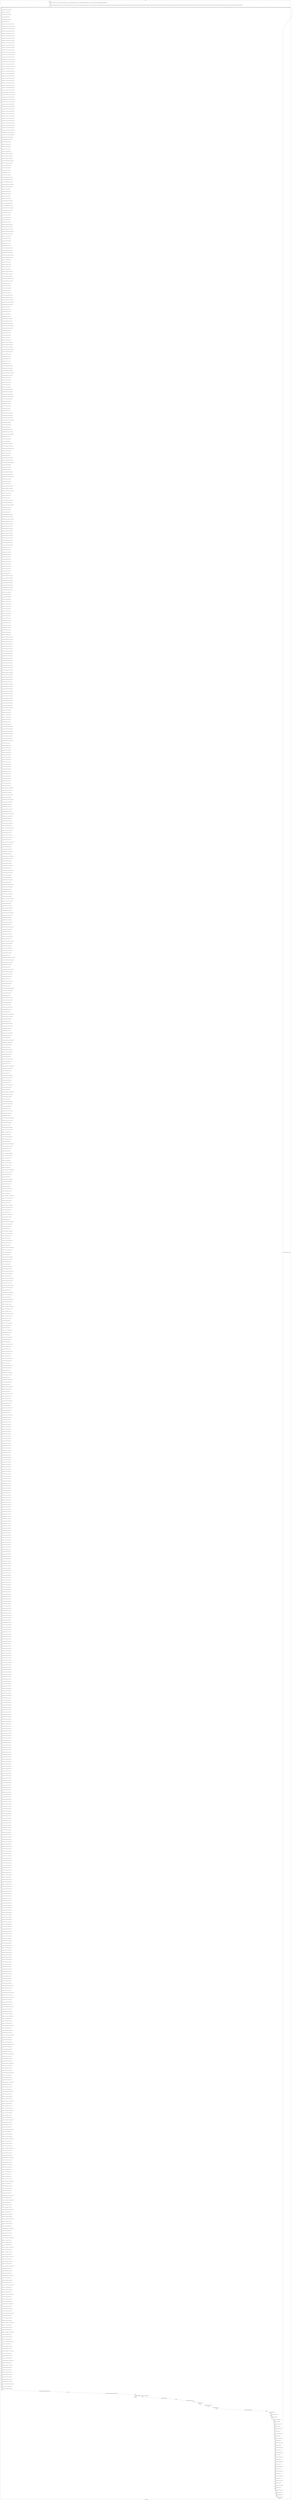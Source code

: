 digraph G {
label="Btor2XCFA";
subgraph cluster_0 {
label="main";
main_init[];
l1[];
l3[];
l4[];
l5[];
l6[];
l7[];
l8[];
l9[];
l10[];
l11[];
l12[];
l13[];
l14[];
l15[];
l16[];
l17[];
l18[];
l19[];
l20[];
l21[];
l22[];
l23[];
l24[];
l25[];
l26[];
l27[];
l28[];
l29[];
l30[];
l31[];
l32[];
l33[];
l34[];
l35[];
l36[];
l37[];
l38[];
l39[];
l40[];
l41[];
l42[];
l43[];
l44[];
l45[];
l46[];
l47[];
l48[];
l49[];
l50[];
l51[];
l52[];
l53[];
l54[];
l55[];
l56[];
l57[];
l58[];
l59[];
l60[];
l61[];
l62[];
l63[];
l64[];
l65[];
l66[];
l67[];
l68[];
l69[];
l70[];
l71[];
l72[];
l73[];
l74[];
l75[];
l76[];
l77[];
l78[];
l79[];
l80[];
l81[];
l82[];
l83[];
l84[];
l85[];
l86[];
l87[];
l88[];
l89[];
l90[];
l91[];
l92[];
l93[];
l94[];
l95[];
l96[];
l97[];
l98[];
l99[];
l100[];
l101[];
l102[];
l103[];
l104[];
l105[];
l106[];
l107[];
l108[];
l109[];
l110[];
l111[];
l112[];
l113[];
l114[];
l115[];
l116[];
l117[];
l118[];
l119[];
l120[];
l121[];
l122[];
l123[];
l124[];
l125[];
l126[];
l127[];
l128[];
l129[];
l130[];
l131[];
l132[];
l133[];
l134[];
l135[];
l136[];
l137[];
l138[];
l139[];
l140[];
l141[];
l142[];
l143[];
l144[];
l145[];
l146[];
l147[];
l148[];
l149[];
l150[];
l151[];
l152[];
l153[];
l154[];
l155[];
l156[];
l157[];
l158[];
l159[];
l160[];
l161[];
l162[];
l163[];
l164[];
l165[];
l166[];
l167[];
l168[];
l169[];
l170[];
l171[];
l172[];
l173[];
l174[];
l175[];
l176[];
l177[];
l178[];
l179[];
l180[];
l181[];
l182[];
l183[];
l184[];
l185[];
l186[];
l187[];
l188[];
l189[];
l190[];
l191[];
l192[];
l193[];
l194[];
l195[];
l196[];
l197[];
l198[];
l199[];
l200[];
l201[];
l202[];
l203[];
l204[];
l205[];
l206[];
l207[];
l208[];
l209[];
l210[];
l211[];
l212[];
l213[];
l214[];
l215[];
l216[];
l217[];
l218[];
l219[];
l220[];
l221[];
l222[];
l223[];
l224[];
l225[];
l226[];
l227[];
l228[];
l229[];
l230[];
l231[];
l232[];
l233[];
l234[];
l235[];
l236[];
l237[];
l238[];
l239[];
l240[];
l241[];
l242[];
l243[];
l244[];
l245[];
l246[];
l247[];
l248[];
l249[];
l250[];
l251[];
l252[];
l253[];
l254[];
l255[];
l256[];
l257[];
l258[];
l259[];
l260[];
l261[];
l262[];
l263[];
l264[];
l265[];
l266[];
l267[];
l268[];
l269[];
l270[];
l271[];
l272[];
l273[];
l274[];
l275[];
l276[];
l277[];
l278[];
l279[];
l280[];
l281[];
l282[];
l283[];
l284[];
l285[];
l286[];
l287[];
l288[];
l289[];
l290[];
l291[];
l292[];
l293[];
l294[];
l295[];
l296[];
l297[];
l298[];
l299[];
l300[];
l301[];
l302[];
l303[];
l304[];
l305[];
l306[];
l307[];
l308[];
l309[];
l310[];
l311[];
l312[];
l313[];
l314[];
l315[];
l316[];
l317[];
l318[];
l319[];
l320[];
l321[];
l322[];
l323[];
l324[];
l325[];
l326[];
l327[];
l328[];
l329[];
l330[];
l331[];
l332[];
l333[];
l334[];
l335[];
l336[];
l337[];
l338[];
l339[];
l340[];
l341[];
l342[];
l343[];
l344[];
l345[];
l346[];
l347[];
l348[];
l349[];
l350[];
l351[];
l352[];
l353[];
l354[];
l355[];
l356[];
l357[];
l358[];
l359[];
l360[];
l361[];
l362[];
l363[];
l364[];
l365[];
l366[];
l367[];
l368[];
l369[];
l370[];
l371[];
l372[];
l373[];
l374[];
l375[];
l376[];
l377[];
l378[];
l379[];
l380[];
l381[];
l382[];
l383[];
l384[];
l385[];
l386[];
l387[];
l388[];
l389[];
l390[];
l391[];
l392[];
l393[];
l394[];
l395[];
l396[];
l397[];
l398[];
l399[];
l400[];
l401[];
l402[];
l403[];
l404[];
l405[];
l406[];
l407[];
l408[];
l409[];
l410[];
l411[];
l412[];
l413[];
l414[];
l415[];
l416[];
l417[];
l418[];
l419[];
l420[];
l421[];
l422[];
l423[];
l424[];
l425[];
l426[];
l427[];
l428[];
l429[];
l430[];
l431[];
l432[];
l433[];
l434[];
l435[];
l436[];
l437[];
l438[];
l439[];
l440[];
l441[];
l442[];
l443[];
l444[];
l445[];
l446[];
l447[];
l448[];
l449[];
l450[];
l451[];
l452[];
l453[];
l454[];
l455[];
l456[];
l457[];
l458[];
l459[];
l460[];
l461[];
l462[];
l463[];
l464[];
l465[];
l466[];
l467[];
l468[];
l469[];
l470[];
l471[];
l472[];
l473[];
l474[];
l475[];
l476[];
l477[];
l478[];
l479[];
l480[];
l481[];
l482[];
l483[];
l484[];
l485[];
l486[];
l487[];
l488[];
l489[];
l490[];
l491[];
l492[];
l493[];
l494[];
l495[];
l496[];
l497[];
l498[];
l499[];
l500[];
l501[];
l502[];
l503[];
l504[];
l505[];
l506[];
l507[];
l508[];
l509[];
l510[];
l511[];
l512[];
l513[];
l514[];
l515[];
l516[];
l517[];
l518[];
l519[];
l520[];
l521[];
l522[];
l523[];
l524[];
l525[];
l526[];
l527[];
l528[];
l529[];
l530[];
l531[];
l532[];
l533[];
l534[];
l535[];
l536[];
l537[];
l538[];
l539[];
l540[];
l541[];
l542[];
l543[];
l544[];
l545[];
l546[];
l547[];
l548[];
l549[];
l550[];
l551[];
l552[];
l553[];
l554[];
l555[];
l556[];
l557[];
l558[];
l559[];
l560[];
l561[];
l562[];
l563[];
l564[];
l565[];
l566[];
l567[];
l568[];
l569[];
l570[];
l571[];
l572[];
l573[];
l574[];
l575[];
l576[];
l577[];
l578[];
l579[];
l580[];
l581[];
l582[];
l583[];
l584[];
l585[];
l586[];
l587[];
l588[];
l589[];
l590[];
l591[];
l592[];
l593[];
l594[];
l595[];
l596[];
l597[];
l598[];
l599[];
l600[];
l601[];
l602[];
l603[];
l604[];
l605[];
l606[];
l607[];
l608[];
l609[];
l610[];
l611[];
l612[];
l613[];
l614[];
l615[];
l616[];
l617[];
l618[];
l619[];
l620[];
l621[];
l622[];
l623[];
l624[];
l625[];
l626[];
l627[];
l628[];
l629[];
l630[];
l631[];
l632[];
l633[];
l634[];
l635[];
l636[];
l637[];
l638[];
l639[];
l640[];
l641[];
l642[];
l643[];
l644[];
l645[];
l646[];
l647[];
l648[];
l649[];
l650[];
l651[];
l652[];
l653[];
l654[];
l655[];
l656[];
l657[];
l658[];
l659[];
l660[];
l661[];
l662[];
l663[];
l664[];
l665[];
l666[];
l667[];
l668[];
l669[];
l670[];
l671[];
l672[];
l673[];
l674[];
l675[];
l676[];
l677[];
l678[];
l679[];
l680[];
l681[];
l682[];
l683[];
l684[];
l685[];
l686[];
l687[];
l688[];
l689[];
l690[];
l691[];
l692[];
l693[];
l694[];
l695[];
l696[];
l697[];
l698[];
l699[];
l700[];
l701[];
l702[];
l703[];
l704[];
l705[];
l706[];
l707[];
l708[];
l709[];
l710[];
l711[];
l712[];
l713[];
l714[];
l715[];
l716[];
l717[];
l718[];
l719[];
l720[];
l721[];
l722[];
l723[];
l724[];
l725[];
l726[];
l727[];
l728[];
l729[];
l730[];
l731[];
l732[];
l733[];
l734[];
l735[];
l736[];
l737[];
l738[];
l739[];
l740[];
l741[];
l742[];
l743[];
l744[];
l745[];
l746[];
l747[];
l748[];
l749[];
l750[];
l751[];
l752[];
l753[];
l754[];
l755[];
l756[];
l757[];
l758[];
l759[];
l760[];
l761[];
l762[];
l763[];
l764[];
l765[];
l766[];
l767[];
l768[];
l769[];
l770[];
l771[];
l772[];
l773[];
l774[];
l775[];
l776[];
l777[];
l778[];
l779[];
l780[];
l781[];
l782[];
l783[];
l784[];
l785[];
l786[];
l787[];
l788[];
l789[];
l790[];
l791[];
l792[];
l793[];
l794[];
l795[];
l796[];
l797[];
l798[];
l799[];
l800[];
l801[];
l802[];
l803[];
l804[];
l805[];
l806[];
l807[];
l808[];
l809[];
l810[];
l811[];
l812[];
l813[];
l814[];
l815[];
l816[];
l817[];
l818[];
l819[];
l820[];
l821[];
l822[];
l823[];
l824[];
l825[];
l826[];
l827[];
l828[];
l829[];
l830[];
l831[];
l832[];
l833[];
l834[];
l835[];
l836[];
l837[];
l838[];
l839[];
l840[];
l841[];
l842[];
l843[];
l844[];
l845[];
l846[];
l847[];
l848[];
l849[];
l850[];
l851[];
l852[];
l853[];
l854[];
l855[];
l856[];
l857[];
l858[];
l859[];
l860[];
l861[];
l862[];
l863[];
l864[];
l865[];
l866[];
l867[];
l868[];
l869[];
l870[];
l871[];
l872[];
l873[];
l874[];
l875[];
l876[];
l877[];
l878[];
l879[];
l880[];
l881[];
l882[];
l883[];
l884[];
l885[];
l886[];
l887[];
l888[];
l889[];
l890[];
l891[];
l892[];
l893[];
l894[];
l895[];
l896[];
l897[];
l898[];
l899[];
l900[];
l901[];
l902[];
l903[];
l904[];
l905[];
l906[];
l907[];
l908[];
l909[];
l910[];
l911[];
l912[];
l913[];
l914[];
l915[];
l916[];
l917[];
l918[];
l919[];
l920[];
l921[];
l922[];
l923[];
l924[];
l925[];
l926[];
l927[];
l928[];
l929[];
l930[];
l931[];
l932[];
l933[];
l934[];
l935[];
l936[];
l937[];
l938[];
l939[];
l940[];
l941[];
l942[];
l943[];
l944[];
l945[];
l946[];
l947[];
l948[];
l949[];
l950[];
l951[];
l952[];
l953[];
l954[];
l955[];
l956[];
l957[];
l958[];
l959[];
l960[];
l961[];
l962[];
l963[];
l964[];
l965[];
l966[];
l967[];
l968[];
l969[];
l970[];
l971[];
l972[];
l973[];
l974[];
l975[];
l976[];
l977[];
l978[];
l979[];
l980[];
l981[];
l982[];
l983[];
l984[];
l985[];
l986[];
l987[];
l988[];
l989[];
l990[];
l991[];
l992[];
l993[];
l994[];
l995[];
l996[];
l997[];
l998[];
l999[];
l1000[];
l1001[];
l1002[];
l1003[];
l1004[];
l1005[];
l1006[];
l1007[];
l1008[];
l1009[];
l1010[];
l1011[];
l1012[];
l1013[];
l1014[];
l1015[];
l1016[];
main_error[];
l1017[];
l1018[];
l1019[];
l1020[];
l1021[];
l1022[];
l1023[];
l1024[];
l1025[];
l1026[];
l1027[];
l1028[];
l1029[];
l1030[];
l1031[];
l1032[];
l1033[];
l1034[];
l1035[];
l1036[];
l1037[];
l1038[];
l1039[];
l1040[];
l1041[];
l1042[];
l1043[];
l1044[];
l1045[];
l1046[];
l1047[];
l1048[];
l1049[];
l1050[];
l1051[];
l1052[];
l1053[];
l1054[];
l1055[];
l1056[];
l1057[];
l1058[];
l1059[];
l1060[];
main_init -> l1 [label="[(assign const_5 #b00000000),(assign const_8 #b0),(assign const_98 #b00000000),(assign const_100 #b000000000000000000000000),(assign const_102 #b00000000000000000000000000000001),(assign const_131 #b00000001),(assign const_626 #b00000000000000000000000000000000)] "];
l3 -> l4 [label="[(havoc input_97),(havoc input_99),(havoc input_105),(havoc input_106),(havoc input_107),(havoc input_108),(havoc input_109),(havoc input_110),(havoc input_111),(havoc input_112),(havoc input_113),(havoc input_114),(havoc input_115),(havoc input_116),(havoc input_117),(havoc input_118),(havoc input_119),(havoc input_120),(havoc input_121),(havoc input_122),(havoc input_123),(havoc input_124),(havoc input_125),(havoc input_126),(havoc input_127),(havoc input_130),(havoc input_132),(havoc input_133),(havoc input_134),(havoc input_135),(havoc input_136),(havoc input_137),(havoc input_138),(havoc input_139),(havoc input_140),(havoc input_141),(havoc input_142),(havoc input_143),(havoc input_144),(havoc input_145),(havoc input_146),(havoc input_147),(havoc input_148),(havoc input_149),(havoc input_150),(havoc input_151),(havoc input_152),(havoc input_153),(havoc input_207),(havoc input_220),(havoc input_233),(havoc input_246),(havoc input_259),(havoc input_272),(havoc input_285),(havoc input_298),(havoc input_311),(havoc input_324),(havoc input_337),(havoc input_350),(havoc input_359),(havoc input_361),(havoc input_363),(havoc input_370),(havoc input_372),(havoc input_374),(havoc input_381),(havoc input_383),(havoc input_385),(havoc input_392),(havoc input_394),(havoc input_396),(havoc input_403),(havoc input_405),(havoc input_407),(havoc input_414),(havoc input_416),(havoc input_418),(havoc input_425),(havoc input_427),(havoc input_429)] "];
l4 -> l5 [label="[(assign binary_95 (bvand state_91 (bvnot state_93)))] "];
l5 -> l6 [label="[(assign binary_101 (++ const_100 state_6))] "];
l6 -> l7 [label="[(assign binary_103 (bvsub binary_101 const_102))] "];
l7 -> l8 [label="[(assign slice_104 (extract binary_103 0 8))] "];
l8 -> l9 [label="[(assign binary_128 (bvadd const_102 binary_101))] "];
l9 -> l10 [label="[(assign slice_129 (extract binary_128 0 8))] "];
l10 -> l11 [label="[(assign ternary_154 (ite (= input_153 #b1) const_131 state_6))] "];
l11 -> l12 [label="[(assign ternary_155 (ite (= input_152 #b1) slice_129 ternary_154))] "];
l12 -> l13 [label="[(assign ternary_156 (ite (= input_151 #b1) const_131 ternary_155))] "];
l13 -> l14 [label="[(assign ternary_157 (ite (= input_150 #b1) slice_129 ternary_156))] "];
l14 -> l15 [label="[(assign ternary_158 (ite (= input_149 #b1) const_131 ternary_157))] "];
l15 -> l16 [label="[(assign ternary_159 (ite (= input_148 #b1) slice_129 ternary_158))] "];
l16 -> l17 [label="[(assign ternary_160 (ite (= input_147 #b1) const_131 ternary_159))] "];
l17 -> l18 [label="[(assign ternary_161 (ite (= input_146 #b1) slice_129 ternary_160))] "];
l18 -> l19 [label="[(assign ternary_162 (ite (= input_145 #b1) const_131 ternary_161))] "];
l19 -> l20 [label="[(assign ternary_163 (ite (= input_144 #b1) slice_129 ternary_162))] "];
l20 -> l21 [label="[(assign ternary_164 (ite (= input_143 #b1) const_131 ternary_163))] "];
l21 -> l22 [label="[(assign ternary_165 (ite (= input_142 #b1) slice_129 ternary_164))] "];
l22 -> l23 [label="[(assign ternary_166 (ite (= input_141 #b1) const_131 ternary_165))] "];
l23 -> l24 [label="[(assign ternary_167 (ite (= input_140 #b1) slice_129 ternary_166))] "];
l24 -> l25 [label="[(assign ternary_168 (ite (= input_139 #b1) const_131 ternary_167))] "];
l25 -> l26 [label="[(assign ternary_169 (ite (= input_138 #b1) slice_129 ternary_168))] "];
l26 -> l27 [label="[(assign ternary_170 (ite (= input_137 #b1) const_131 ternary_169))] "];
l27 -> l28 [label="[(assign ternary_171 (ite (= input_136 #b1) slice_129 ternary_170))] "];
l28 -> l29 [label="[(assign ternary_172 (ite (= input_135 #b1) const_131 ternary_171))] "];
l29 -> l30 [label="[(assign ternary_173 (ite (= input_134 #b1) slice_129 ternary_172))] "];
l30 -> l31 [label="[(assign ternary_174 (ite (= input_133 #b1) const_131 ternary_173))] "];
l31 -> l32 [label="[(assign ternary_175 (ite (= input_132 #b1) slice_129 ternary_174))] "];
l32 -> l33 [label="[(assign ternary_176 (ite (= input_130 #b1) const_131 ternary_175))] "];
l33 -> l34 [label="[(assign ternary_177 (ite (= input_127 #b1) slice_129 ternary_176))] "];
l34 -> l35 [label="[(assign ternary_178 (ite (= input_126 #b1) slice_104 ternary_177))] "];
l35 -> l36 [label="[(assign ternary_179 (ite (= input_125 #b1) const_98 ternary_178))] "];
l36 -> l37 [label="[(assign ternary_180 (ite (= input_124 #b1) slice_104 ternary_179))] "];
l37 -> l38 [label="[(assign ternary_181 (ite (= input_123 #b1) const_98 ternary_180))] "];
l38 -> l39 [label="[(assign ternary_182 (ite (= input_122 #b1) slice_104 ternary_181))] "];
l39 -> l40 [label="[(assign ternary_183 (ite (= input_121 #b1) const_98 ternary_182))] "];
l40 -> l41 [label="[(assign ternary_184 (ite (= input_120 #b1) slice_104 ternary_183))] "];
l41 -> l42 [label="[(assign ternary_185 (ite (= input_119 #b1) const_98 ternary_184))] "];
l42 -> l43 [label="[(assign ternary_186 (ite (= input_118 #b1) slice_104 ternary_185))] "];
l43 -> l44 [label="[(assign ternary_187 (ite (= input_117 #b1) const_98 ternary_186))] "];
l44 -> l45 [label="[(assign ternary_188 (ite (= input_116 #b1) slice_104 ternary_187))] "];
l45 -> l46 [label="[(assign ternary_189 (ite (= input_115 #b1) const_98 ternary_188))] "];
l46 -> l47 [label="[(assign ternary_190 (ite (= input_114 #b1) slice_104 ternary_189))] "];
l47 -> l48 [label="[(assign ternary_191 (ite (= input_113 #b1) const_98 ternary_190))] "];
l48 -> l49 [label="[(assign ternary_192 (ite (= input_112 #b1) slice_104 ternary_191))] "];
l49 -> l50 [label="[(assign ternary_193 (ite (= input_111 #b1) const_98 ternary_192))] "];
l50 -> l51 [label="[(assign ternary_194 (ite (= input_110 #b1) slice_104 ternary_193))] "];
l51 -> l52 [label="[(assign ternary_195 (ite (= input_109 #b1) const_98 ternary_194))] "];
l52 -> l53 [label="[(assign ternary_196 (ite (= input_108 #b1) slice_104 ternary_195))] "];
l53 -> l54 [label="[(assign ternary_197 (ite (= input_107 #b1) const_98 ternary_196))] "];
l54 -> l55 [label="[(assign ternary_198 (ite (= input_106 #b1) slice_104 ternary_197))] "];
l55 -> l56 [label="[(assign ternary_199 (ite (= input_105 #b1) const_98 ternary_198))] "];
l56 -> l57 [label="[(assign ternary_200 (ite (= input_99 #b1) slice_104 ternary_199))] "];
l57 -> l58 [label="[(assign ternary_201 (ite (= input_97 #b1) const_98 ternary_200))] "];
l58 -> l59 [label="[(assign binary_203 (bvand (bvnot state_9) (bvnot input_153)))] "];
l59 -> l60 [label="[(assign binary_204 (bvand binary_203 (bvnot input_152)))] "];
l60 -> l61 [label="[(assign binary_205 (bvor binary_204 input_126))] "];
l61 -> l62 [label="[(assign binary_206 (bvor binary_205 input_125))] "];
l62 -> l63 [label="[(assign binary_208 (bvor binary_206 input_207))] "];
l63 -> l64 [label="[(assign binary_210 (bvor state_11 input_153))] "];
l64 -> l65 [label="[(assign binary_211 (bvor binary_210 input_152))] "];
l65 -> l66 [label="[(assign binary_212 (bvand binary_211 (bvnot input_126)))] "];
l66 -> l67 [label="[(assign binary_213 (bvand binary_212 (bvnot input_125)))] "];
l67 -> l68 [label="[(assign binary_214 (bvand binary_213 (bvnot input_207)))] "];
l68 -> l69 [label="[(assign binary_216 (bvand (bvnot state_13) (bvnot input_151)))] "];
l69 -> l70 [label="[(assign binary_217 (bvand binary_216 (bvnot input_150)))] "];
l70 -> l71 [label="[(assign binary_218 (bvor binary_217 input_124))] "];
l71 -> l72 [label="[(assign binary_219 (bvor binary_218 input_123))] "];
l72 -> l73 [label="[(assign binary_221 (bvor binary_219 input_220))] "];
l73 -> l74 [label="[(assign binary_223 (bvor state_15 input_151))] "];
l74 -> l75 [label="[(assign binary_224 (bvor binary_223 input_150))] "];
l75 -> l76 [label="[(assign binary_225 (bvand binary_224 (bvnot input_124)))] "];
l76 -> l77 [label="[(assign binary_226 (bvand binary_225 (bvnot input_123)))] "];
l77 -> l78 [label="[(assign binary_227 (bvand binary_226 (bvnot input_220)))] "];
l78 -> l79 [label="[(assign binary_229 (bvand (bvnot state_17) (bvnot input_149)))] "];
l79 -> l80 [label="[(assign binary_230 (bvand binary_229 (bvnot input_148)))] "];
l80 -> l81 [label="[(assign binary_231 (bvor binary_230 input_122))] "];
l81 -> l82 [label="[(assign binary_232 (bvor binary_231 input_121))] "];
l82 -> l83 [label="[(assign binary_234 (bvor binary_232 input_233))] "];
l83 -> l84 [label="[(assign binary_236 (bvor state_19 input_149))] "];
l84 -> l85 [label="[(assign binary_237 (bvor binary_236 input_148))] "];
l85 -> l86 [label="[(assign binary_238 (bvand binary_237 (bvnot input_122)))] "];
l86 -> l87 [label="[(assign binary_239 (bvand binary_238 (bvnot input_121)))] "];
l87 -> l88 [label="[(assign binary_240 (bvand binary_239 (bvnot input_233)))] "];
l88 -> l89 [label="[(assign binary_242 (bvand (bvnot state_21) (bvnot input_147)))] "];
l89 -> l90 [label="[(assign binary_243 (bvand binary_242 (bvnot input_146)))] "];
l90 -> l91 [label="[(assign binary_244 (bvor binary_243 input_120))] "];
l91 -> l92 [label="[(assign binary_245 (bvor binary_244 input_119))] "];
l92 -> l93 [label="[(assign binary_247 (bvor binary_245 input_246))] "];
l93 -> l94 [label="[(assign binary_249 (bvor state_23 input_147))] "];
l94 -> l95 [label="[(assign binary_250 (bvor binary_249 input_146))] "];
l95 -> l96 [label="[(assign binary_251 (bvand binary_250 (bvnot input_120)))] "];
l96 -> l97 [label="[(assign binary_252 (bvand binary_251 (bvnot input_119)))] "];
l97 -> l98 [label="[(assign binary_253 (bvand binary_252 (bvnot input_246)))] "];
l98 -> l99 [label="[(assign binary_255 (bvand (bvnot state_25) (bvnot input_145)))] "];
l99 -> l100 [label="[(assign binary_256 (bvand binary_255 (bvnot input_144)))] "];
l100 -> l101 [label="[(assign binary_257 (bvor binary_256 input_118))] "];
l101 -> l102 [label="[(assign binary_258 (bvor binary_257 input_117))] "];
l102 -> l103 [label="[(assign binary_260 (bvor binary_258 input_259))] "];
l103 -> l104 [label="[(assign binary_262 (bvor state_27 input_145))] "];
l104 -> l105 [label="[(assign binary_263 (bvor binary_262 input_144))] "];
l105 -> l106 [label="[(assign binary_264 (bvand binary_263 (bvnot input_118)))] "];
l106 -> l107 [label="[(assign binary_265 (bvand binary_264 (bvnot input_117)))] "];
l107 -> l108 [label="[(assign binary_266 (bvand binary_265 (bvnot input_259)))] "];
l108 -> l109 [label="[(assign binary_268 (bvand (bvnot state_29) (bvnot input_143)))] "];
l109 -> l110 [label="[(assign binary_269 (bvand binary_268 (bvnot input_142)))] "];
l110 -> l111 [label="[(assign binary_270 (bvor binary_269 input_116))] "];
l111 -> l112 [label="[(assign binary_271 (bvor binary_270 input_115))] "];
l112 -> l113 [label="[(assign binary_273 (bvor binary_271 input_272))] "];
l113 -> l114 [label="[(assign binary_275 (bvor state_31 input_143))] "];
l114 -> l115 [label="[(assign binary_276 (bvor binary_275 input_142))] "];
l115 -> l116 [label="[(assign binary_277 (bvand binary_276 (bvnot input_116)))] "];
l116 -> l117 [label="[(assign binary_278 (bvand binary_277 (bvnot input_115)))] "];
l117 -> l118 [label="[(assign binary_279 (bvand binary_278 (bvnot input_272)))] "];
l118 -> l119 [label="[(assign binary_281 (bvand (bvnot state_33) (bvnot input_141)))] "];
l119 -> l120 [label="[(assign binary_282 (bvand binary_281 (bvnot input_140)))] "];
l120 -> l121 [label="[(assign binary_283 (bvor binary_282 input_114))] "];
l121 -> l122 [label="[(assign binary_284 (bvor binary_283 input_113))] "];
l122 -> l123 [label="[(assign binary_286 (bvor binary_284 input_285))] "];
l123 -> l124 [label="[(assign binary_288 (bvor state_35 input_141))] "];
l124 -> l125 [label="[(assign binary_289 (bvor binary_288 input_140))] "];
l125 -> l126 [label="[(assign binary_290 (bvand binary_289 (bvnot input_114)))] "];
l126 -> l127 [label="[(assign binary_291 (bvand binary_290 (bvnot input_113)))] "];
l127 -> l128 [label="[(assign binary_292 (bvand binary_291 (bvnot input_285)))] "];
l128 -> l129 [label="[(assign binary_294 (bvand (bvnot state_37) (bvnot input_139)))] "];
l129 -> l130 [label="[(assign binary_295 (bvand binary_294 (bvnot input_138)))] "];
l130 -> l131 [label="[(assign binary_296 (bvor binary_295 input_112))] "];
l131 -> l132 [label="[(assign binary_297 (bvor binary_296 input_111))] "];
l132 -> l133 [label="[(assign binary_299 (bvor binary_297 input_298))] "];
l133 -> l134 [label="[(assign binary_301 (bvor state_39 input_139))] "];
l134 -> l135 [label="[(assign binary_302 (bvor binary_301 input_138))] "];
l135 -> l136 [label="[(assign binary_303 (bvand binary_302 (bvnot input_112)))] "];
l136 -> l137 [label="[(assign binary_304 (bvand binary_303 (bvnot input_111)))] "];
l137 -> l138 [label="[(assign binary_305 (bvand binary_304 (bvnot input_298)))] "];
l138 -> l139 [label="[(assign binary_307 (bvand (bvnot state_41) (bvnot input_137)))] "];
l139 -> l140 [label="[(assign binary_308 (bvand binary_307 (bvnot input_136)))] "];
l140 -> l141 [label="[(assign binary_309 (bvor binary_308 input_110))] "];
l141 -> l142 [label="[(assign binary_310 (bvor binary_309 input_109))] "];
l142 -> l143 [label="[(assign binary_312 (bvor binary_310 input_311))] "];
l143 -> l144 [label="[(assign binary_314 (bvor state_43 input_137))] "];
l144 -> l145 [label="[(assign binary_315 (bvor binary_314 input_136))] "];
l145 -> l146 [label="[(assign binary_316 (bvand binary_315 (bvnot input_110)))] "];
l146 -> l147 [label="[(assign binary_317 (bvand binary_316 (bvnot input_109)))] "];
l147 -> l148 [label="[(assign binary_318 (bvand binary_317 (bvnot input_311)))] "];
l148 -> l149 [label="[(assign binary_320 (bvand (bvnot state_45) (bvnot input_135)))] "];
l149 -> l150 [label="[(assign binary_321 (bvand binary_320 (bvnot input_134)))] "];
l150 -> l151 [label="[(assign binary_322 (bvor binary_321 input_108))] "];
l151 -> l152 [label="[(assign binary_323 (bvor binary_322 input_107))] "];
l152 -> l153 [label="[(assign binary_325 (bvor binary_323 input_324))] "];
l153 -> l154 [label="[(assign binary_327 (bvor state_47 input_135))] "];
l154 -> l155 [label="[(assign binary_328 (bvor binary_327 input_134))] "];
l155 -> l156 [label="[(assign binary_329 (bvand binary_328 (bvnot input_108)))] "];
l156 -> l157 [label="[(assign binary_330 (bvand binary_329 (bvnot input_107)))] "];
l157 -> l158 [label="[(assign binary_331 (bvand binary_330 (bvnot input_324)))] "];
l158 -> l159 [label="[(assign binary_333 (bvand (bvnot state_49) (bvnot input_133)))] "];
l159 -> l160 [label="[(assign binary_334 (bvand binary_333 (bvnot input_132)))] "];
l160 -> l161 [label="[(assign binary_335 (bvor binary_334 input_106))] "];
l161 -> l162 [label="[(assign binary_336 (bvor binary_335 input_105))] "];
l162 -> l163 [label="[(assign binary_338 (bvor binary_336 input_337))] "];
l163 -> l164 [label="[(assign binary_340 (bvor state_51 input_133))] "];
l164 -> l165 [label="[(assign binary_341 (bvor binary_340 input_132))] "];
l165 -> l166 [label="[(assign binary_342 (bvand binary_341 (bvnot input_106)))] "];
l166 -> l167 [label="[(assign binary_343 (bvand binary_342 (bvnot input_105)))] "];
l167 -> l168 [label="[(assign binary_344 (bvand binary_343 (bvnot input_337)))] "];
l168 -> l169 [label="[(assign binary_346 (bvand (bvnot state_53) (bvnot input_130)))] "];
l169 -> l170 [label="[(assign binary_347 (bvand binary_346 (bvnot input_127)))] "];
l170 -> l171 [label="[(assign binary_348 (bvor binary_347 input_99))] "];
l171 -> l172 [label="[(assign binary_349 (bvor binary_348 input_97))] "];
l172 -> l173 [label="[(assign binary_351 (bvor binary_349 input_350))] "];
l173 -> l174 [label="[(assign binary_353 (bvor state_55 input_130))] "];
l174 -> l175 [label="[(assign binary_354 (bvor binary_353 input_127))] "];
l175 -> l176 [label="[(assign binary_355 (bvand binary_354 (bvnot input_99)))] "];
l176 -> l177 [label="[(assign binary_356 (bvand binary_355 (bvnot input_97)))] "];
l177 -> l178 [label="[(assign binary_357 (bvand binary_356 (bvnot input_350)))] "];
l178 -> l179 [label="[(assign binary_360 (bvand (bvnot state_57) (bvnot input_359)))] "];
l179 -> l180 [label="[(assign binary_362 (bvor binary_360 input_361))] "];
l180 -> l181 [label="[(assign binary_364 (bvor binary_362 input_363))] "];
l181 -> l182 [label="[(assign binary_366 (bvor state_59 input_359))] "];
l182 -> l183 [label="[(assign binary_367 (bvand binary_366 (bvnot input_361)))] "];
l183 -> l184 [label="[(assign binary_368 (bvand binary_367 (bvnot input_363)))] "];
l184 -> l185 [label="[(assign binary_371 (bvand (bvnot state_61) (bvnot input_370)))] "];
l185 -> l186 [label="[(assign binary_373 (bvor binary_371 input_372))] "];
l186 -> l187 [label="[(assign binary_375 (bvor binary_373 input_374))] "];
l187 -> l188 [label="[(assign binary_377 (bvor state_63 input_370))] "];
l188 -> l189 [label="[(assign binary_378 (bvand binary_377 (bvnot input_372)))] "];
l189 -> l190 [label="[(assign binary_379 (bvand binary_378 (bvnot input_374)))] "];
l190 -> l191 [label="[(assign binary_382 (bvand (bvnot state_65) (bvnot input_381)))] "];
l191 -> l192 [label="[(assign binary_384 (bvor binary_382 input_383))] "];
l192 -> l193 [label="[(assign binary_386 (bvor binary_384 input_385))] "];
l193 -> l194 [label="[(assign binary_388 (bvor state_67 input_381))] "];
l194 -> l195 [label="[(assign binary_389 (bvand binary_388 (bvnot input_383)))] "];
l195 -> l196 [label="[(assign binary_390 (bvand binary_389 (bvnot input_385)))] "];
l196 -> l197 [label="[(assign binary_393 (bvand (bvnot state_69) (bvnot input_392)))] "];
l197 -> l198 [label="[(assign binary_395 (bvor binary_393 input_394))] "];
l198 -> l199 [label="[(assign binary_397 (bvor binary_395 input_396))] "];
l199 -> l200 [label="[(assign binary_399 (bvor state_71 input_392))] "];
l200 -> l201 [label="[(assign binary_400 (bvand binary_399 (bvnot input_394)))] "];
l201 -> l202 [label="[(assign binary_401 (bvand binary_400 (bvnot input_396)))] "];
l202 -> l203 [label="[(assign binary_404 (bvand (bvnot state_73) (bvnot input_403)))] "];
l203 -> l204 [label="[(assign binary_406 (bvor binary_404 input_405))] "];
l204 -> l205 [label="[(assign binary_408 (bvor binary_406 input_407))] "];
l205 -> l206 [label="[(assign binary_410 (bvor state_75 input_403))] "];
l206 -> l207 [label="[(assign binary_411 (bvand binary_410 (bvnot input_405)))] "];
l207 -> l208 [label="[(assign binary_412 (bvand binary_411 (bvnot input_407)))] "];
l208 -> l209 [label="[(assign binary_415 (bvand (bvnot state_77) (bvnot input_414)))] "];
l209 -> l210 [label="[(assign binary_417 (bvor binary_415 input_416))] "];
l210 -> l211 [label="[(assign binary_419 (bvor binary_417 input_418))] "];
l211 -> l212 [label="[(assign binary_421 (bvor state_79 input_414))] "];
l212 -> l213 [label="[(assign binary_422 (bvand binary_421 (bvnot input_416)))] "];
l213 -> l214 [label="[(assign binary_423 (bvand binary_422 (bvnot input_418)))] "];
l214 -> l215 [label="[(assign binary_426 (bvand (bvnot state_81) (bvnot input_425)))] "];
l215 -> l216 [label="[(assign binary_428 (bvor binary_426 input_427))] "];
l216 -> l217 [label="[(assign binary_430 (bvor binary_428 input_429))] "];
l217 -> l218 [label="[(assign binary_432 (bvor state_83 input_425))] "];
l218 -> l219 [label="[(assign binary_433 (bvand binary_432 (bvnot input_427)))] "];
l219 -> l220 [label="[(assign binary_434 (bvand binary_433 (bvnot input_429)))] "];
l220 -> l221 [label="[(assign binary_436 (bvand (bvnot state_85) (bvnot input_153)))] "];
l221 -> l222 [label="[(assign binary_437 (bvand binary_436 (bvnot input_151)))] "];
l222 -> l223 [label="[(assign binary_438 (bvand binary_437 (bvnot input_149)))] "];
l223 -> l224 [label="[(assign binary_439 (bvand binary_438 (bvnot input_147)))] "];
l224 -> l225 [label="[(assign binary_440 (bvand binary_439 (bvnot input_145)))] "];
l225 -> l226 [label="[(assign binary_441 (bvand binary_440 (bvnot input_143)))] "];
l226 -> l227 [label="[(assign binary_442 (bvand binary_441 (bvnot input_141)))] "];
l227 -> l228 [label="[(assign binary_443 (bvand binary_442 (bvnot input_139)))] "];
l228 -> l229 [label="[(assign binary_444 (bvand binary_443 (bvnot input_137)))] "];
l229 -> l230 [label="[(assign binary_445 (bvand binary_444 (bvnot input_135)))] "];
l230 -> l231 [label="[(assign binary_446 (bvand binary_445 (bvnot input_133)))] "];
l231 -> l232 [label="[(assign binary_447 (bvand binary_446 (bvnot input_130)))] "];
l232 -> l233 [label="[(assign binary_448 (bvor binary_447 input_125))] "];
l233 -> l234 [label="[(assign binary_449 (bvor binary_448 input_123))] "];
l234 -> l235 [label="[(assign binary_450 (bvor binary_449 input_121))] "];
l235 -> l236 [label="[(assign binary_451 (bvor binary_450 input_119))] "];
l236 -> l237 [label="[(assign binary_452 (bvor binary_451 input_117))] "];
l237 -> l238 [label="[(assign binary_453 (bvor binary_452 input_115))] "];
l238 -> l239 [label="[(assign binary_454 (bvor binary_453 input_113))] "];
l239 -> l240 [label="[(assign binary_455 (bvor binary_454 input_111))] "];
l240 -> l241 [label="[(assign binary_456 (bvor binary_455 input_109))] "];
l241 -> l242 [label="[(assign binary_457 (bvor binary_456 input_107))] "];
l242 -> l243 [label="[(assign binary_458 (bvor binary_457 input_105))] "];
l243 -> l244 [label="[(assign binary_459 (bvor binary_458 input_97))] "];
l244 -> l245 [label="[(assign binary_460 (bvand binary_459 (bvnot input_359)))] "];
l245 -> l246 [label="[(assign binary_461 (bvand binary_460 (bvnot input_370)))] "];
l246 -> l247 [label="[(assign binary_462 (bvand binary_461 (bvnot input_381)))] "];
l247 -> l248 [label="[(assign binary_463 (bvand binary_462 (bvnot input_392)))] "];
l248 -> l249 [label="[(assign binary_464 (bvand binary_463 (bvnot input_403)))] "];
l249 -> l250 [label="[(assign binary_465 (bvand binary_464 (bvnot input_414)))] "];
l250 -> l251 [label="[(assign binary_466 (bvand binary_465 (bvnot input_425)))] "];
l251 -> l252 [label="[(assign binary_467 (bvor binary_466 input_363))] "];
l252 -> l253 [label="[(assign binary_468 (bvor binary_467 input_374))] "];
l253 -> l254 [label="[(assign binary_469 (bvor binary_468 input_385))] "];
l254 -> l255 [label="[(assign binary_470 (bvor binary_469 input_396))] "];
l255 -> l256 [label="[(assign binary_471 (bvor binary_470 input_407))] "];
l256 -> l257 [label="[(assign binary_472 (bvor binary_471 input_418))] "];
l257 -> l258 [label="[(assign binary_473 (bvor binary_472 input_429))] "];
l258 -> l259 [label="[(assign binary_475 (bvor state_87 input_153))] "];
l259 -> l260 [label="[(assign binary_476 (bvor binary_475 input_151))] "];
l260 -> l261 [label="[(assign binary_477 (bvor binary_476 input_149))] "];
l261 -> l262 [label="[(assign binary_478 (bvor binary_477 input_147))] "];
l262 -> l263 [label="[(assign binary_479 (bvor binary_478 input_145))] "];
l263 -> l264 [label="[(assign binary_480 (bvor binary_479 input_143))] "];
l264 -> l265 [label="[(assign binary_481 (bvor binary_480 input_141))] "];
l265 -> l266 [label="[(assign binary_482 (bvor binary_481 input_139))] "];
l266 -> l267 [label="[(assign binary_483 (bvor binary_482 input_137))] "];
l267 -> l268 [label="[(assign binary_484 (bvor binary_483 input_135))] "];
l268 -> l269 [label="[(assign binary_485 (bvor binary_484 input_133))] "];
l269 -> l270 [label="[(assign binary_486 (bvor binary_485 input_130))] "];
l270 -> l271 [label="[(assign binary_487 (bvand binary_486 (bvnot input_125)))] "];
l271 -> l272 [label="[(assign binary_488 (bvand binary_487 (bvnot input_123)))] "];
l272 -> l273 [label="[(assign binary_489 (bvand binary_488 (bvnot input_121)))] "];
l273 -> l274 [label="[(assign binary_490 (bvand binary_489 (bvnot input_119)))] "];
l274 -> l275 [label="[(assign binary_491 (bvand binary_490 (bvnot input_117)))] "];
l275 -> l276 [label="[(assign binary_492 (bvand binary_491 (bvnot input_115)))] "];
l276 -> l277 [label="[(assign binary_493 (bvand binary_492 (bvnot input_113)))] "];
l277 -> l278 [label="[(assign binary_494 (bvand binary_493 (bvnot input_111)))] "];
l278 -> l279 [label="[(assign binary_495 (bvand binary_494 (bvnot input_109)))] "];
l279 -> l280 [label="[(assign binary_496 (bvand binary_495 (bvnot input_107)))] "];
l280 -> l281 [label="[(assign binary_497 (bvand binary_496 (bvnot input_105)))] "];
l281 -> l282 [label="[(assign binary_498 (bvand binary_497 (bvnot input_97)))] "];
l282 -> l283 [label="[(assign binary_499 (bvand binary_498 (bvnot input_361)))] "];
l283 -> l284 [label="[(assign binary_500 (bvand binary_499 (bvnot input_372)))] "];
l284 -> l285 [label="[(assign binary_501 (bvand binary_500 (bvnot input_383)))] "];
l285 -> l286 [label="[(assign binary_502 (bvand binary_501 (bvnot input_394)))] "];
l286 -> l287 [label="[(assign binary_503 (bvand binary_502 (bvnot input_405)))] "];
l287 -> l288 [label="[(assign binary_504 (bvand binary_503 (bvnot input_416)))] "];
l288 -> l289 [label="[(assign binary_505 (bvand binary_504 (bvnot input_427)))] "];
l289 -> l290 [label="[(assign binary_507 (bvand state_89 (bvnot input_207)))] "];
l290 -> l291 [label="[(assign binary_508 (bvand binary_507 (bvnot input_220)))] "];
l291 -> l292 [label="[(assign binary_509 (bvand binary_508 (bvnot input_233)))] "];
l292 -> l293 [label="[(assign binary_510 (bvand binary_509 (bvnot input_246)))] "];
l293 -> l294 [label="[(assign binary_511 (bvand binary_510 (bvnot input_259)))] "];
l294 -> l295 [label="[(assign binary_512 (bvand binary_511 (bvnot input_272)))] "];
l295 -> l296 [label="[(assign binary_513 (bvand binary_512 (bvnot input_285)))] "];
l296 -> l297 [label="[(assign binary_514 (bvand binary_513 (bvnot input_298)))] "];
l297 -> l298 [label="[(assign binary_515 (bvand binary_514 (bvnot input_311)))] "];
l298 -> l299 [label="[(assign binary_516 (bvand binary_515 (bvnot input_324)))] "];
l299 -> l300 [label="[(assign binary_517 (bvand binary_516 (bvnot input_337)))] "];
l300 -> l301 [label="[(assign binary_518 (bvand binary_517 (bvnot input_350)))] "];
l301 -> l302 [label="[(assign binary_519 (bvor binary_518 input_359))] "];
l302 -> l303 [label="[(assign binary_520 (bvor binary_519 input_370))] "];
l303 -> l304 [label="[(assign binary_521 (bvor binary_520 input_381))] "];
l304 -> l305 [label="[(assign binary_522 (bvor binary_521 input_392))] "];
l305 -> l306 [label="[(assign binary_523 (bvor binary_522 input_403))] "];
l306 -> l307 [label="[(assign binary_524 (bvor binary_523 input_414))] "];
l307 -> l308 [label="[(assign binary_525 (bvor binary_524 input_425))] "];
l308 -> l309 [label="[(assign binary_526 (bvand binary_525 (bvnot input_363)))] "];
l309 -> l310 [label="[(assign binary_527 (bvand binary_526 (bvnot input_374)))] "];
l310 -> l311 [label="[(assign binary_528 (bvand binary_527 (bvnot input_385)))] "];
l311 -> l312 [label="[(assign binary_529 (bvand binary_528 (bvnot input_396)))] "];
l312 -> l313 [label="[(assign binary_530 (bvand binary_529 (bvnot input_407)))] "];
l313 -> l314 [label="[(assign binary_531 (bvand binary_530 (bvnot input_418)))] "];
l314 -> l315 [label="[(assign binary_532 (bvand binary_531 (bvnot input_429)))] "];
l315 -> l316 [label="[(assign binary_534 (bvor state_91 input_207))] "];
l316 -> l317 [label="[(assign binary_535 (bvor binary_534 input_220))] "];
l317 -> l318 [label="[(assign binary_536 (bvor binary_535 input_233))] "];
l318 -> l319 [label="[(assign binary_537 (bvor binary_536 input_246))] "];
l319 -> l320 [label="[(assign binary_538 (bvor binary_537 input_259))] "];
l320 -> l321 [label="[(assign binary_539 (bvor binary_538 input_272))] "];
l321 -> l322 [label="[(assign binary_540 (bvor binary_539 input_285))] "];
l322 -> l323 [label="[(assign binary_541 (bvor binary_540 input_298))] "];
l323 -> l324 [label="[(assign binary_542 (bvor binary_541 input_311))] "];
l324 -> l325 [label="[(assign binary_543 (bvor binary_542 input_324))] "];
l325 -> l326 [label="[(assign binary_544 (bvor binary_543 input_337))] "];
l326 -> l327 [label="[(assign binary_545 (bvor binary_544 input_350))] "];
l327 -> l328 [label="[(assign binary_546 (bvor binary_545 input_361))] "];
l328 -> l329 [label="[(assign binary_547 (bvor binary_546 input_372))] "];
l329 -> l330 [label="[(assign binary_548 (bvor binary_547 input_383))] "];
l330 -> l331 [label="[(assign binary_549 (bvor binary_548 input_394))] "];
l331 -> l332 [label="[(assign binary_550 (bvor binary_549 input_405))] "];
l332 -> l333 [label="[(assign binary_551 (bvor binary_550 input_416))] "];
l333 -> l334 [label="[(assign binary_552 (bvor binary_551 input_427))] "];
l334 -> l335 [label="[(assign binary_554 (bvand (bvnot state_9) (bvnot state_85)))] "];
l335 -> l336 [label="[(assign binary_555 (bvor (bvnot input_153) binary_554))] "];
l336 -> l337 [label="[(assign binary_556 (bvand (bvnot state_9) state_87))] "];
l337 -> l338 [label="[(assign binary_557 (bvor (bvnot input_152) binary_556))] "];
l338 -> l339 [label="[(assign binary_558 (bvand binary_555 binary_557))] "];
l339 -> l340 [label="[(assign binary_559 (bvand (bvnot state_13) (bvnot state_85)))] "];
l340 -> l341 [label="[(assign binary_560 (bvor (bvnot input_151) binary_559))] "];
l341 -> l342 [label="[(assign binary_561 (bvand binary_558 binary_560))] "];
l342 -> l343 [label="[(assign binary_562 (bvand (bvnot state_13) state_87))] "];
l343 -> l344 [label="[(assign binary_563 (bvor (bvnot input_150) binary_562))] "];
l344 -> l345 [label="[(assign binary_564 (bvand binary_561 binary_563))] "];
l345 -> l346 [label="[(assign binary_565 (bvand (bvnot state_17) (bvnot state_85)))] "];
l346 -> l347 [label="[(assign binary_566 (bvor (bvnot input_149) binary_565))] "];
l347 -> l348 [label="[(assign binary_567 (bvand binary_564 binary_566))] "];
l348 -> l349 [label="[(assign binary_568 (bvand (bvnot state_17) state_87))] "];
l349 -> l350 [label="[(assign binary_569 (bvor (bvnot input_148) binary_568))] "];
l350 -> l351 [label="[(assign binary_570 (bvand binary_567 binary_569))] "];
l351 -> l352 [label="[(assign binary_571 (bvand (bvnot state_21) (bvnot state_85)))] "];
l352 -> l353 [label="[(assign binary_572 (bvor (bvnot input_147) binary_571))] "];
l353 -> l354 [label="[(assign binary_573 (bvand binary_570 binary_572))] "];
l354 -> l355 [label="[(assign binary_574 (bvand (bvnot state_21) state_87))] "];
l355 -> l356 [label="[(assign binary_575 (bvor (bvnot input_146) binary_574))] "];
l356 -> l357 [label="[(assign binary_576 (bvand binary_573 binary_575))] "];
l357 -> l358 [label="[(assign binary_577 (bvand (bvnot state_25) (bvnot state_85)))] "];
l358 -> l359 [label="[(assign binary_578 (bvor (bvnot input_145) binary_577))] "];
l359 -> l360 [label="[(assign binary_579 (bvand binary_576 binary_578))] "];
l360 -> l361 [label="[(assign binary_580 (bvand (bvnot state_25) state_87))] "];
l361 -> l362 [label="[(assign binary_581 (bvor (bvnot input_144) binary_580))] "];
l362 -> l363 [label="[(assign binary_582 (bvand binary_579 binary_581))] "];
l363 -> l364 [label="[(assign binary_583 (bvand (bvnot state_29) (bvnot state_85)))] "];
l364 -> l365 [label="[(assign binary_584 (bvor (bvnot input_143) binary_583))] "];
l365 -> l366 [label="[(assign binary_585 (bvand binary_582 binary_584))] "];
l366 -> l367 [label="[(assign binary_586 (bvand (bvnot state_29) state_87))] "];
l367 -> l368 [label="[(assign binary_587 (bvor (bvnot input_142) binary_586))] "];
l368 -> l369 [label="[(assign binary_588 (bvand binary_585 binary_587))] "];
l369 -> l370 [label="[(assign binary_589 (bvand (bvnot state_33) (bvnot state_85)))] "];
l370 -> l371 [label="[(assign binary_590 (bvor (bvnot input_141) binary_589))] "];
l371 -> l372 [label="[(assign binary_591 (bvand binary_588 binary_590))] "];
l372 -> l373 [label="[(assign binary_592 (bvand (bvnot state_33) state_87))] "];
l373 -> l374 [label="[(assign binary_593 (bvor (bvnot input_140) binary_592))] "];
l374 -> l375 [label="[(assign binary_594 (bvand binary_591 binary_593))] "];
l375 -> l376 [label="[(assign binary_595 (bvand (bvnot state_37) (bvnot state_85)))] "];
l376 -> l377 [label="[(assign binary_596 (bvor (bvnot input_139) binary_595))] "];
l377 -> l378 [label="[(assign binary_597 (bvand binary_594 binary_596))] "];
l378 -> l379 [label="[(assign binary_598 (bvand (bvnot state_37) state_87))] "];
l379 -> l380 [label="[(assign binary_599 (bvor (bvnot input_138) binary_598))] "];
l380 -> l381 [label="[(assign binary_600 (bvand binary_597 binary_599))] "];
l381 -> l382 [label="[(assign binary_601 (bvand (bvnot state_41) (bvnot state_85)))] "];
l382 -> l383 [label="[(assign binary_602 (bvor (bvnot input_137) binary_601))] "];
l383 -> l384 [label="[(assign binary_603 (bvand binary_600 binary_602))] "];
l384 -> l385 [label="[(assign binary_604 (bvand (bvnot state_41) state_87))] "];
l385 -> l386 [label="[(assign binary_605 (bvor (bvnot input_136) binary_604))] "];
l386 -> l387 [label="[(assign binary_606 (bvand binary_603 binary_605))] "];
l387 -> l388 [label="[(assign binary_607 (bvand (bvnot state_45) (bvnot state_85)))] "];
l388 -> l389 [label="[(assign binary_608 (bvor (bvnot input_135) binary_607))] "];
l389 -> l390 [label="[(assign binary_609 (bvand binary_606 binary_608))] "];
l390 -> l391 [label="[(assign binary_610 (bvand (bvnot state_45) state_87))] "];
l391 -> l392 [label="[(assign binary_611 (bvor (bvnot input_134) binary_610))] "];
l392 -> l393 [label="[(assign binary_612 (bvand binary_609 binary_611))] "];
l393 -> l394 [label="[(assign binary_613 (bvand (bvnot state_49) (bvnot state_85)))] "];
l394 -> l395 [label="[(assign binary_614 (bvor (bvnot input_133) binary_613))] "];
l395 -> l396 [label="[(assign binary_615 (bvand binary_612 binary_614))] "];
l396 -> l397 [label="[(assign binary_616 (bvand (bvnot state_49) state_87))] "];
l397 -> l398 [label="[(assign binary_617 (bvor (bvnot input_132) binary_616))] "];
l398 -> l399 [label="[(assign binary_618 (bvand binary_615 binary_617))] "];
l399 -> l400 [label="[(assign binary_619 (bvand (bvnot state_53) (bvnot state_85)))] "];
l400 -> l401 [label="[(assign binary_620 (bvor (bvnot input_130) binary_619))] "];
l401 -> l402 [label="[(assign binary_621 (bvand binary_618 binary_620))] "];
l402 -> l403 [label="[(assign binary_622 (bvand (bvnot state_53) state_87))] "];
l403 -> l404 [label="[(assign binary_623 (bvor (bvnot input_127) binary_622))] "];
l404 -> l405 [label="[(assign binary_624 (bvand binary_621 binary_623))] "];
l405 -> l406 [label="[(assign binary_625 (bvand state_11 state_87))] "];
l406 -> l407 [label="[(assign comparison_627 (ite (bvule binary_101 const_626) #b1 #b0))] "];
l407 -> l408 [label="[(assign binary_628 (bvand binary_625 (bvnot comparison_627)))] "];
l408 -> l409 [label="[(assign binary_629 (bvor (bvnot input_126) binary_628))] "];
l409 -> l410 [label="[(assign binary_630 (bvand binary_624 binary_629))] "];
l410 -> l411 [label="[(assign binary_631 (bvand state_11 state_87))] "];
l411 -> l412 [label="[(assign comparison_632 (ite (= const_131 state_6) #b1 #b0))] "];
l412 -> l413 [label="[(assign binary_633 (bvand binary_631 comparison_632))] "];
l413 -> l414 [label="[(assign binary_634 (bvor (bvnot input_125) binary_633))] "];
l414 -> l415 [label="[(assign binary_635 (bvand binary_630 binary_634))] "];
l415 -> l416 [label="[(assign binary_636 (bvand state_11 state_89))] "];
l416 -> l417 [label="[(assign binary_637 (bvor (bvnot input_207) binary_636))] "];
l417 -> l418 [label="[(assign binary_638 (bvand binary_635 binary_637))] "];
l418 -> l419 [label="[(assign binary_639 (bvand state_15 state_87))] "];
l419 -> l420 [label="[(assign binary_640 (bvand binary_639 (bvnot comparison_627)))] "];
l420 -> l421 [label="[(assign binary_641 (bvor (bvnot input_124) binary_640))] "];
l421 -> l422 [label="[(assign binary_642 (bvand binary_638 binary_641))] "];
l422 -> l423 [label="[(assign binary_643 (bvand state_15 state_87))] "];
l423 -> l424 [label="[(assign binary_644 (bvand binary_643 comparison_632))] "];
l424 -> l425 [label="[(assign binary_645 (bvor (bvnot input_123) binary_644))] "];
l425 -> l426 [label="[(assign binary_646 (bvand binary_642 binary_645))] "];
l426 -> l427 [label="[(assign binary_647 (bvand state_15 state_89))] "];
l427 -> l428 [label="[(assign binary_648 (bvor (bvnot input_220) binary_647))] "];
l428 -> l429 [label="[(assign binary_649 (bvand binary_646 binary_648))] "];
l429 -> l430 [label="[(assign binary_650 (bvand state_19 state_87))] "];
l430 -> l431 [label="[(assign binary_651 (bvand binary_650 (bvnot comparison_627)))] "];
l431 -> l432 [label="[(assign binary_652 (bvor (bvnot input_122) binary_651))] "];
l432 -> l433 [label="[(assign binary_653 (bvand binary_649 binary_652))] "];
l433 -> l434 [label="[(assign binary_654 (bvand state_19 state_87))] "];
l434 -> l435 [label="[(assign binary_655 (bvand binary_654 comparison_632))] "];
l435 -> l436 [label="[(assign binary_656 (bvor (bvnot input_121) binary_655))] "];
l436 -> l437 [label="[(assign binary_657 (bvand binary_653 binary_656))] "];
l437 -> l438 [label="[(assign binary_658 (bvand state_19 state_89))] "];
l438 -> l439 [label="[(assign binary_659 (bvor (bvnot input_233) binary_658))] "];
l439 -> l440 [label="[(assign binary_660 (bvand binary_657 binary_659))] "];
l440 -> l441 [label="[(assign binary_661 (bvand state_23 state_87))] "];
l441 -> l442 [label="[(assign binary_662 (bvand binary_661 (bvnot comparison_627)))] "];
l442 -> l443 [label="[(assign binary_663 (bvor (bvnot input_120) binary_662))] "];
l443 -> l444 [label="[(assign binary_664 (bvand binary_660 binary_663))] "];
l444 -> l445 [label="[(assign binary_665 (bvand state_23 state_87))] "];
l445 -> l446 [label="[(assign binary_666 (bvand binary_665 comparison_632))] "];
l446 -> l447 [label="[(assign binary_667 (bvor (bvnot input_119) binary_666))] "];
l447 -> l448 [label="[(assign binary_668 (bvand binary_664 binary_667))] "];
l448 -> l449 [label="[(assign binary_669 (bvand state_23 state_89))] "];
l449 -> l450 [label="[(assign binary_670 (bvor (bvnot input_246) binary_669))] "];
l450 -> l451 [label="[(assign binary_671 (bvand binary_668 binary_670))] "];
l451 -> l452 [label="[(assign binary_672 (bvand state_27 state_87))] "];
l452 -> l453 [label="[(assign binary_673 (bvand binary_672 (bvnot comparison_627)))] "];
l453 -> l454 [label="[(assign binary_674 (bvor (bvnot input_118) binary_673))] "];
l454 -> l455 [label="[(assign binary_675 (bvand binary_671 binary_674))] "];
l455 -> l456 [label="[(assign binary_676 (bvand state_27 state_87))] "];
l456 -> l457 [label="[(assign binary_677 (bvand binary_676 comparison_632))] "];
l457 -> l458 [label="[(assign binary_678 (bvor (bvnot input_117) binary_677))] "];
l458 -> l459 [label="[(assign binary_679 (bvand binary_675 binary_678))] "];
l459 -> l460 [label="[(assign binary_680 (bvand state_27 state_89))] "];
l460 -> l461 [label="[(assign binary_681 (bvor (bvnot input_259) binary_680))] "];
l461 -> l462 [label="[(assign binary_682 (bvand binary_679 binary_681))] "];
l462 -> l463 [label="[(assign binary_683 (bvand state_31 state_87))] "];
l463 -> l464 [label="[(assign binary_684 (bvand binary_683 (bvnot comparison_627)))] "];
l464 -> l465 [label="[(assign binary_685 (bvor (bvnot input_116) binary_684))] "];
l465 -> l466 [label="[(assign binary_686 (bvand binary_682 binary_685))] "];
l466 -> l467 [label="[(assign binary_687 (bvand state_31 state_87))] "];
l467 -> l468 [label="[(assign binary_688 (bvand binary_687 comparison_632))] "];
l468 -> l469 [label="[(assign binary_689 (bvor (bvnot input_115) binary_688))] "];
l469 -> l470 [label="[(assign binary_690 (bvand binary_686 binary_689))] "];
l470 -> l471 [label="[(assign binary_691 (bvand state_31 state_89))] "];
l471 -> l472 [label="[(assign binary_692 (bvor (bvnot input_272) binary_691))] "];
l472 -> l473 [label="[(assign binary_693 (bvand binary_690 binary_692))] "];
l473 -> l474 [label="[(assign binary_694 (bvand state_35 state_87))] "];
l474 -> l475 [label="[(assign binary_695 (bvand binary_694 (bvnot comparison_627)))] "];
l475 -> l476 [label="[(assign binary_696 (bvor (bvnot input_114) binary_695))] "];
l476 -> l477 [label="[(assign binary_697 (bvand binary_693 binary_696))] "];
l477 -> l478 [label="[(assign binary_698 (bvand state_35 state_87))] "];
l478 -> l479 [label="[(assign binary_699 (bvand binary_698 comparison_632))] "];
l479 -> l480 [label="[(assign binary_700 (bvor (bvnot input_113) binary_699))] "];
l480 -> l481 [label="[(assign binary_701 (bvand binary_697 binary_700))] "];
l481 -> l482 [label="[(assign binary_702 (bvand state_35 state_89))] "];
l482 -> l483 [label="[(assign binary_703 (bvor (bvnot input_285) binary_702))] "];
l483 -> l484 [label="[(assign binary_704 (bvand binary_701 binary_703))] "];
l484 -> l485 [label="[(assign binary_705 (bvand state_39 state_87))] "];
l485 -> l486 [label="[(assign binary_706 (bvand binary_705 (bvnot comparison_627)))] "];
l486 -> l487 [label="[(assign binary_707 (bvor (bvnot input_112) binary_706))] "];
l487 -> l488 [label="[(assign binary_708 (bvand binary_704 binary_707))] "];
l488 -> l489 [label="[(assign binary_709 (bvand state_39 state_87))] "];
l489 -> l490 [label="[(assign binary_710 (bvand binary_709 comparison_632))] "];
l490 -> l491 [label="[(assign binary_711 (bvor (bvnot input_111) binary_710))] "];
l491 -> l492 [label="[(assign binary_712 (bvand binary_708 binary_711))] "];
l492 -> l493 [label="[(assign binary_713 (bvand state_39 state_89))] "];
l493 -> l494 [label="[(assign binary_714 (bvor (bvnot input_298) binary_713))] "];
l494 -> l495 [label="[(assign binary_715 (bvand binary_712 binary_714))] "];
l495 -> l496 [label="[(assign binary_716 (bvand state_43 state_87))] "];
l496 -> l497 [label="[(assign binary_717 (bvand binary_716 (bvnot comparison_627)))] "];
l497 -> l498 [label="[(assign binary_718 (bvor (bvnot input_110) binary_717))] "];
l498 -> l499 [label="[(assign binary_719 (bvand binary_715 binary_718))] "];
l499 -> l500 [label="[(assign binary_720 (bvand state_43 state_87))] "];
l500 -> l501 [label="[(assign binary_721 (bvand binary_720 comparison_632))] "];
l501 -> l502 [label="[(assign binary_722 (bvor (bvnot input_109) binary_721))] "];
l502 -> l503 [label="[(assign binary_723 (bvand binary_719 binary_722))] "];
l503 -> l504 [label="[(assign binary_724 (bvand state_43 state_89))] "];
l504 -> l505 [label="[(assign binary_725 (bvor (bvnot input_311) binary_724))] "];
l505 -> l506 [label="[(assign binary_726 (bvand binary_723 binary_725))] "];
l506 -> l507 [label="[(assign binary_727 (bvand state_47 state_87))] "];
l507 -> l508 [label="[(assign binary_728 (bvand binary_727 (bvnot comparison_627)))] "];
l508 -> l509 [label="[(assign binary_729 (bvor (bvnot input_108) binary_728))] "];
l509 -> l510 [label="[(assign binary_730 (bvand binary_726 binary_729))] "];
l510 -> l511 [label="[(assign binary_731 (bvand state_47 state_87))] "];
l511 -> l512 [label="[(assign binary_732 (bvand binary_731 comparison_632))] "];
l512 -> l513 [label="[(assign binary_733 (bvor (bvnot input_107) binary_732))] "];
l513 -> l514 [label="[(assign binary_734 (bvand binary_730 binary_733))] "];
l514 -> l515 [label="[(assign binary_735 (bvand state_47 state_89))] "];
l515 -> l516 [label="[(assign binary_736 (bvor (bvnot input_324) binary_735))] "];
l516 -> l517 [label="[(assign binary_737 (bvand binary_734 binary_736))] "];
l517 -> l518 [label="[(assign binary_738 (bvand state_51 state_87))] "];
l518 -> l519 [label="[(assign binary_739 (bvand binary_738 (bvnot comparison_627)))] "];
l519 -> l520 [label="[(assign binary_740 (bvor (bvnot input_106) binary_739))] "];
l520 -> l521 [label="[(assign binary_741 (bvand binary_737 binary_740))] "];
l521 -> l522 [label="[(assign binary_742 (bvand state_51 state_87))] "];
l522 -> l523 [label="[(assign binary_743 (bvand binary_742 comparison_632))] "];
l523 -> l524 [label="[(assign binary_744 (bvor (bvnot input_105) binary_743))] "];
l524 -> l525 [label="[(assign binary_745 (bvand binary_741 binary_744))] "];
l525 -> l526 [label="[(assign binary_746 (bvand state_51 state_89))] "];
l526 -> l527 [label="[(assign binary_747 (bvor (bvnot input_337) binary_746))] "];
l527 -> l528 [label="[(assign binary_748 (bvand binary_745 binary_747))] "];
l528 -> l529 [label="[(assign binary_749 (bvand state_55 state_87))] "];
l529 -> l530 [label="[(assign binary_750 (bvand binary_749 (bvnot comparison_627)))] "];
l530 -> l531 [label="[(assign binary_751 (bvor (bvnot input_99) binary_750))] "];
l531 -> l532 [label="[(assign binary_752 (bvand binary_748 binary_751))] "];
l532 -> l533 [label="[(assign binary_753 (bvand state_55 state_87))] "];
l533 -> l534 [label="[(assign binary_754 (bvand binary_753 comparison_632))] "];
l534 -> l535 [label="[(assign binary_755 (bvor (bvnot input_97) binary_754))] "];
l535 -> l536 [label="[(assign binary_756 (bvand binary_752 binary_755))] "];
l536 -> l537 [label="[(assign binary_757 (bvand state_55 state_89))] "];
l537 -> l538 [label="[(assign binary_758 (bvor (bvnot input_350) binary_757))] "];
l538 -> l539 [label="[(assign binary_759 (bvand binary_756 binary_758))] "];
l539 -> l540 [label="[(assign binary_760 (bvand (bvnot state_57) (bvnot state_85)))] "];
l540 -> l541 [label="[(assign binary_761 (bvor (bvnot input_359) binary_760))] "];
l541 -> l542 [label="[(assign binary_762 (bvand binary_759 binary_761))] "];
l542 -> l543 [label="[(assign binary_763 (bvand (bvnot state_61) (bvnot state_85)))] "];
l543 -> l544 [label="[(assign binary_764 (bvor (bvnot input_370) binary_763))] "];
l544 -> l545 [label="[(assign binary_765 (bvand binary_762 binary_764))] "];
l545 -> l546 [label="[(assign binary_766 (bvand (bvnot state_65) (bvnot state_85)))] "];
l546 -> l547 [label="[(assign binary_767 (bvor (bvnot input_381) binary_766))] "];
l547 -> l548 [label="[(assign binary_768 (bvand binary_765 binary_767))] "];
l548 -> l549 [label="[(assign binary_769 (bvand (bvnot state_69) (bvnot state_85)))] "];
l549 -> l550 [label="[(assign binary_770 (bvor (bvnot input_392) binary_769))] "];
l550 -> l551 [label="[(assign binary_771 (bvand binary_768 binary_770))] "];
l551 -> l552 [label="[(assign binary_772 (bvand (bvnot state_73) (bvnot state_85)))] "];
l552 -> l553 [label="[(assign binary_773 (bvor (bvnot input_403) binary_772))] "];
l553 -> l554 [label="[(assign binary_774 (bvand binary_771 binary_773))] "];
l554 -> l555 [label="[(assign binary_775 (bvand (bvnot state_77) (bvnot state_85)))] "];
l555 -> l556 [label="[(assign binary_776 (bvor (bvnot input_414) binary_775))] "];
l556 -> l557 [label="[(assign binary_777 (bvand binary_774 binary_776))] "];
l557 -> l558 [label="[(assign binary_778 (bvand (bvnot state_81) (bvnot state_85)))] "];
l558 -> l559 [label="[(assign binary_779 (bvor (bvnot input_425) binary_778))] "];
l559 -> l560 [label="[(assign binary_780 (bvand binary_777 binary_779))] "];
l560 -> l561 [label="[(assign binary_781 (bvand state_59 state_87))] "];
l561 -> l562 [label="[(assign binary_782 (bvor (bvnot input_361) binary_781))] "];
l562 -> l563 [label="[(assign binary_783 (bvand binary_780 binary_782))] "];
l563 -> l564 [label="[(assign binary_784 (bvand state_59 state_89))] "];
l564 -> l565 [label="[(assign binary_785 (bvor (bvnot input_363) binary_784))] "];
l565 -> l566 [label="[(assign binary_786 (bvand binary_783 binary_785))] "];
l566 -> l567 [label="[(assign binary_787 (bvand state_63 state_87))] "];
l567 -> l568 [label="[(assign binary_788 (bvor (bvnot input_372) binary_787))] "];
l568 -> l569 [label="[(assign binary_789 (bvand binary_786 binary_788))] "];
l569 -> l570 [label="[(assign binary_790 (bvand state_63 state_89))] "];
l570 -> l571 [label="[(assign binary_791 (bvor (bvnot input_374) binary_790))] "];
l571 -> l572 [label="[(assign binary_792 (bvand binary_789 binary_791))] "];
l572 -> l573 [label="[(assign binary_793 (bvand state_67 state_87))] "];
l573 -> l574 [label="[(assign binary_794 (bvor (bvnot input_383) binary_793))] "];
l574 -> l575 [label="[(assign binary_795 (bvand binary_792 binary_794))] "];
l575 -> l576 [label="[(assign binary_796 (bvand state_67 state_89))] "];
l576 -> l577 [label="[(assign binary_797 (bvor (bvnot input_385) binary_796))] "];
l577 -> l578 [label="[(assign binary_798 (bvand binary_795 binary_797))] "];
l578 -> l579 [label="[(assign binary_799 (bvand state_71 state_87))] "];
l579 -> l580 [label="[(assign binary_800 (bvor (bvnot input_394) binary_799))] "];
l580 -> l581 [label="[(assign binary_801 (bvand binary_798 binary_800))] "];
l581 -> l582 [label="[(assign binary_802 (bvand state_71 state_89))] "];
l582 -> l583 [label="[(assign binary_803 (bvor (bvnot input_396) binary_802))] "];
l583 -> l584 [label="[(assign binary_804 (bvand binary_801 binary_803))] "];
l584 -> l585 [label="[(assign binary_805 (bvand state_75 state_87))] "];
l585 -> l586 [label="[(assign binary_806 (bvor (bvnot input_405) binary_805))] "];
l586 -> l587 [label="[(assign binary_807 (bvand binary_804 binary_806))] "];
l587 -> l588 [label="[(assign binary_808 (bvand state_75 state_89))] "];
l588 -> l589 [label="[(assign binary_809 (bvor (bvnot input_407) binary_808))] "];
l589 -> l590 [label="[(assign binary_810 (bvand binary_807 binary_809))] "];
l590 -> l591 [label="[(assign binary_811 (bvand state_79 state_87))] "];
l591 -> l592 [label="[(assign binary_812 (bvor (bvnot input_416) binary_811))] "];
l592 -> l593 [label="[(assign binary_813 (bvand binary_810 binary_812))] "];
l593 -> l594 [label="[(assign binary_814 (bvand state_79 state_89))] "];
l594 -> l595 [label="[(assign binary_815 (bvor (bvnot input_418) binary_814))] "];
l595 -> l596 [label="[(assign binary_816 (bvand binary_813 binary_815))] "];
l596 -> l597 [label="[(assign binary_817 (bvand state_83 state_87))] "];
l597 -> l598 [label="[(assign binary_818 (bvor (bvnot input_427) binary_817))] "];
l598 -> l599 [label="[(assign binary_819 (bvand binary_816 binary_818))] "];
l599 -> l600 [label="[(assign binary_820 (bvand state_83 state_89))] "];
l600 -> l601 [label="[(assign binary_821 (bvor (bvnot input_429) binary_820))] "];
l601 -> l602 [label="[(assign binary_822 (bvand binary_819 binary_821))] "];
l602 -> l603 [label="[(assign binary_823 (bvor input_153 input_152))] "];
l603 -> l604 [label="[(assign binary_824 (bvor input_151 binary_823))] "];
l604 -> l605 [label="[(assign binary_825 (bvor input_150 binary_824))] "];
l605 -> l606 [label="[(assign binary_826 (bvor input_149 binary_825))] "];
l606 -> l607 [label="[(assign binary_827 (bvor input_148 binary_826))] "];
l607 -> l608 [label="[(assign binary_828 (bvor input_147 binary_827))] "];
l608 -> l609 [label="[(assign binary_829 (bvor input_146 binary_828))] "];
l609 -> l610 [label="[(assign binary_830 (bvor input_145 binary_829))] "];
l610 -> l611 [label="[(assign binary_831 (bvor input_144 binary_830))] "];
l611 -> l612 [label="[(assign binary_832 (bvor input_143 binary_831))] "];
l612 -> l613 [label="[(assign binary_833 (bvor input_142 binary_832))] "];
l613 -> l614 [label="[(assign binary_834 (bvor input_141 binary_833))] "];
l614 -> l615 [label="[(assign binary_835 (bvor input_140 binary_834))] "];
l615 -> l616 [label="[(assign binary_836 (bvor input_139 binary_835))] "];
l616 -> l617 [label="[(assign binary_837 (bvor input_138 binary_836))] "];
l617 -> l618 [label="[(assign binary_838 (bvor input_137 binary_837))] "];
l618 -> l619 [label="[(assign binary_839 (bvor input_136 binary_838))] "];
l619 -> l620 [label="[(assign binary_840 (bvor input_135 binary_839))] "];
l620 -> l621 [label="[(assign binary_841 (bvor input_134 binary_840))] "];
l621 -> l622 [label="[(assign binary_842 (bvor input_133 binary_841))] "];
l622 -> l623 [label="[(assign binary_843 (bvor input_132 binary_842))] "];
l623 -> l624 [label="[(assign binary_844 (bvor input_130 binary_843))] "];
l624 -> l625 [label="[(assign binary_845 (bvor input_127 binary_844))] "];
l625 -> l626 [label="[(assign binary_846 (bvor input_126 binary_845))] "];
l626 -> l627 [label="[(assign binary_847 (bvor input_125 binary_846))] "];
l627 -> l628 [label="[(assign binary_848 (bvor input_207 binary_847))] "];
l628 -> l629 [label="[(assign binary_849 (bvor input_124 binary_848))] "];
l629 -> l630 [label="[(assign binary_850 (bvor input_123 binary_849))] "];
l630 -> l631 [label="[(assign binary_851 (bvor input_220 binary_850))] "];
l631 -> l632 [label="[(assign binary_852 (bvor input_122 binary_851))] "];
l632 -> l633 [label="[(assign binary_853 (bvor input_121 binary_852))] "];
l633 -> l634 [label="[(assign binary_854 (bvor input_233 binary_853))] "];
l634 -> l635 [label="[(assign binary_855 (bvor input_120 binary_854))] "];
l635 -> l636 [label="[(assign binary_856 (bvor input_119 binary_855))] "];
l636 -> l637 [label="[(assign binary_857 (bvor input_246 binary_856))] "];
l637 -> l638 [label="[(assign binary_858 (bvor input_118 binary_857))] "];
l638 -> l639 [label="[(assign binary_859 (bvor input_117 binary_858))] "];
l639 -> l640 [label="[(assign binary_860 (bvor input_259 binary_859))] "];
l640 -> l641 [label="[(assign binary_861 (bvor input_116 binary_860))] "];
l641 -> l642 [label="[(assign binary_862 (bvor input_115 binary_861))] "];
l642 -> l643 [label="[(assign binary_863 (bvor input_272 binary_862))] "];
l643 -> l644 [label="[(assign binary_864 (bvor input_114 binary_863))] "];
l644 -> l645 [label="[(assign binary_865 (bvor input_113 binary_864))] "];
l645 -> l646 [label="[(assign binary_866 (bvor input_285 binary_865))] "];
l646 -> l647 [label="[(assign binary_867 (bvor input_112 binary_866))] "];
l647 -> l648 [label="[(assign binary_868 (bvor input_111 binary_867))] "];
l648 -> l649 [label="[(assign binary_869 (bvor input_298 binary_868))] "];
l649 -> l650 [label="[(assign binary_870 (bvor input_110 binary_869))] "];
l650 -> l651 [label="[(assign binary_871 (bvor input_109 binary_870))] "];
l651 -> l652 [label="[(assign binary_872 (bvor input_311 binary_871))] "];
l652 -> l653 [label="[(assign binary_873 (bvor input_108 binary_872))] "];
l653 -> l654 [label="[(assign binary_874 (bvor input_107 binary_873))] "];
l654 -> l655 [label="[(assign binary_875 (bvor input_324 binary_874))] "];
l655 -> l656 [label="[(assign binary_876 (bvor input_106 binary_875))] "];
l656 -> l657 [label="[(assign binary_877 (bvor input_105 binary_876))] "];
l657 -> l658 [label="[(assign binary_878 (bvor input_337 binary_877))] "];
l658 -> l659 [label="[(assign binary_879 (bvor input_99 binary_878))] "];
l659 -> l660 [label="[(assign binary_880 (bvor input_97 binary_879))] "];
l660 -> l661 [label="[(assign binary_881 (bvor input_350 binary_880))] "];
l661 -> l662 [label="[(assign binary_882 (bvor input_359 binary_881))] "];
l662 -> l663 [label="[(assign binary_883 (bvor input_370 binary_882))] "];
l663 -> l664 [label="[(assign binary_884 (bvor input_381 binary_883))] "];
l664 -> l665 [label="[(assign binary_885 (bvor input_392 binary_884))] "];
l665 -> l666 [label="[(assign binary_886 (bvor input_403 binary_885))] "];
l666 -> l667 [label="[(assign binary_887 (bvor input_414 binary_886))] "];
l667 -> l668 [label="[(assign binary_888 (bvor input_425 binary_887))] "];
l668 -> l669 [label="[(assign binary_889 (bvor input_361 binary_888))] "];
l669 -> l670 [label="[(assign binary_890 (bvor input_363 binary_889))] "];
l670 -> l671 [label="[(assign binary_891 (bvor input_372 binary_890))] "];
l671 -> l672 [label="[(assign binary_892 (bvor input_374 binary_891))] "];
l672 -> l673 [label="[(assign binary_893 (bvor input_383 binary_892))] "];
l673 -> l674 [label="[(assign binary_894 (bvor input_385 binary_893))] "];
l674 -> l675 [label="[(assign binary_895 (bvor input_394 binary_894))] "];
l675 -> l676 [label="[(assign binary_896 (bvor input_396 binary_895))] "];
l676 -> l677 [label="[(assign binary_897 (bvor input_405 binary_896))] "];
l677 -> l678 [label="[(assign binary_898 (bvor input_407 binary_897))] "];
l678 -> l679 [label="[(assign binary_899 (bvor input_416 binary_898))] "];
l679 -> l680 [label="[(assign binary_900 (bvor input_418 binary_899))] "];
l680 -> l681 [label="[(assign binary_901 (bvor input_427 binary_900))] "];
l681 -> l682 [label="[(assign binary_902 (bvor input_429 binary_901))] "];
l682 -> l683 [label="[(assign binary_903 (bvand binary_822 binary_902))] "];
l683 -> l684 [label="[(assign binary_904 (bvand input_153 input_152))] "];
l684 -> l685 [label="[(assign binary_905 (bvand input_151 binary_823))] "];
l685 -> l686 [label="[(assign binary_906 (bvor binary_904 binary_905))] "];
l686 -> l687 [label="[(assign binary_907 (bvand input_150 binary_824))] "];
l687 -> l688 [label="[(assign binary_908 (bvor binary_906 binary_907))] "];
l688 -> l689 [label="[(assign binary_909 (bvand input_149 binary_825))] "];
l689 -> l690 [label="[(assign binary_910 (bvor binary_908 binary_909))] "];
l690 -> l691 [label="[(assign binary_911 (bvand input_148 binary_826))] "];
l691 -> l692 [label="[(assign binary_912 (bvor binary_910 binary_911))] "];
l692 -> l693 [label="[(assign binary_913 (bvand input_147 binary_827))] "];
l693 -> l694 [label="[(assign binary_914 (bvor binary_912 binary_913))] "];
l694 -> l695 [label="[(assign binary_915 (bvand input_146 binary_828))] "];
l695 -> l696 [label="[(assign binary_916 (bvor binary_914 binary_915))] "];
l696 -> l697 [label="[(assign binary_917 (bvand input_145 binary_829))] "];
l697 -> l698 [label="[(assign binary_918 (bvor binary_916 binary_917))] "];
l698 -> l699 [label="[(assign binary_919 (bvand input_144 binary_830))] "];
l699 -> l700 [label="[(assign binary_920 (bvor binary_918 binary_919))] "];
l700 -> l701 [label="[(assign binary_921 (bvand input_143 binary_831))] "];
l701 -> l702 [label="[(assign binary_922 (bvor binary_920 binary_921))] "];
l702 -> l703 [label="[(assign binary_923 (bvand input_142 binary_832))] "];
l703 -> l704 [label="[(assign binary_924 (bvor binary_922 binary_923))] "];
l704 -> l705 [label="[(assign binary_925 (bvand input_141 binary_833))] "];
l705 -> l706 [label="[(assign binary_926 (bvor binary_924 binary_925))] "];
l706 -> l707 [label="[(assign binary_927 (bvand input_140 binary_834))] "];
l707 -> l708 [label="[(assign binary_928 (bvor binary_926 binary_927))] "];
l708 -> l709 [label="[(assign binary_929 (bvand input_139 binary_835))] "];
l709 -> l710 [label="[(assign binary_930 (bvor binary_928 binary_929))] "];
l710 -> l711 [label="[(assign binary_931 (bvand input_138 binary_836))] "];
l711 -> l712 [label="[(assign binary_932 (bvor binary_930 binary_931))] "];
l712 -> l713 [label="[(assign binary_933 (bvand input_137 binary_837))] "];
l713 -> l714 [label="[(assign binary_934 (bvor binary_932 binary_933))] "];
l714 -> l715 [label="[(assign binary_935 (bvand input_136 binary_838))] "];
l715 -> l716 [label="[(assign binary_936 (bvor binary_934 binary_935))] "];
l716 -> l717 [label="[(assign binary_937 (bvand input_135 binary_839))] "];
l717 -> l718 [label="[(assign binary_938 (bvor binary_936 binary_937))] "];
l718 -> l719 [label="[(assign binary_939 (bvand input_134 binary_840))] "];
l719 -> l720 [label="[(assign binary_940 (bvor binary_938 binary_939))] "];
l720 -> l721 [label="[(assign binary_941 (bvand input_133 binary_841))] "];
l721 -> l722 [label="[(assign binary_942 (bvor binary_940 binary_941))] "];
l722 -> l723 [label="[(assign binary_943 (bvand input_132 binary_842))] "];
l723 -> l724 [label="[(assign binary_944 (bvor binary_942 binary_943))] "];
l724 -> l725 [label="[(assign binary_945 (bvand input_130 binary_843))] "];
l725 -> l726 [label="[(assign binary_946 (bvor binary_944 binary_945))] "];
l726 -> l727 [label="[(assign binary_947 (bvand input_127 binary_844))] "];
l727 -> l728 [label="[(assign binary_948 (bvor binary_946 binary_947))] "];
l728 -> l729 [label="[(assign binary_949 (bvand input_126 binary_845))] "];
l729 -> l730 [label="[(assign binary_950 (bvor binary_948 binary_949))] "];
l730 -> l731 [label="[(assign binary_951 (bvand input_125 binary_846))] "];
l731 -> l732 [label="[(assign binary_952 (bvor binary_950 binary_951))] "];
l732 -> l733 [label="[(assign binary_953 (bvand input_207 binary_847))] "];
l733 -> l734 [label="[(assign binary_954 (bvor binary_952 binary_953))] "];
l734 -> l735 [label="[(assign binary_955 (bvand input_124 binary_848))] "];
l735 -> l736 [label="[(assign binary_956 (bvor binary_954 binary_955))] "];
l736 -> l737 [label="[(assign binary_957 (bvand input_123 binary_849))] "];
l737 -> l738 [label="[(assign binary_958 (bvor binary_956 binary_957))] "];
l738 -> l739 [label="[(assign binary_959 (bvand input_220 binary_850))] "];
l739 -> l740 [label="[(assign binary_960 (bvor binary_958 binary_959))] "];
l740 -> l741 [label="[(assign binary_961 (bvand input_122 binary_851))] "];
l741 -> l742 [label="[(assign binary_962 (bvor binary_960 binary_961))] "];
l742 -> l743 [label="[(assign binary_963 (bvand input_121 binary_852))] "];
l743 -> l744 [label="[(assign binary_964 (bvor binary_962 binary_963))] "];
l744 -> l745 [label="[(assign binary_965 (bvand input_233 binary_853))] "];
l745 -> l746 [label="[(assign binary_966 (bvor binary_964 binary_965))] "];
l746 -> l747 [label="[(assign binary_967 (bvand input_120 binary_854))] "];
l747 -> l748 [label="[(assign binary_968 (bvor binary_966 binary_967))] "];
l748 -> l749 [label="[(assign binary_969 (bvand input_119 binary_855))] "];
l749 -> l750 [label="[(assign binary_970 (bvor binary_968 binary_969))] "];
l750 -> l751 [label="[(assign binary_971 (bvand input_246 binary_856))] "];
l751 -> l752 [label="[(assign binary_972 (bvor binary_970 binary_971))] "];
l752 -> l753 [label="[(assign binary_973 (bvand input_118 binary_857))] "];
l753 -> l754 [label="[(assign binary_974 (bvor binary_972 binary_973))] "];
l754 -> l755 [label="[(assign binary_975 (bvand input_117 binary_858))] "];
l755 -> l756 [label="[(assign binary_976 (bvor binary_974 binary_975))] "];
l756 -> l757 [label="[(assign binary_977 (bvand input_259 binary_859))] "];
l757 -> l758 [label="[(assign binary_978 (bvor binary_976 binary_977))] "];
l758 -> l759 [label="[(assign binary_979 (bvand input_116 binary_860))] "];
l759 -> l760 [label="[(assign binary_980 (bvor binary_978 binary_979))] "];
l760 -> l761 [label="[(assign binary_981 (bvand input_115 binary_861))] "];
l761 -> l762 [label="[(assign binary_982 (bvor binary_980 binary_981))] "];
l762 -> l763 [label="[(assign binary_983 (bvand input_272 binary_862))] "];
l763 -> l764 [label="[(assign binary_984 (bvor binary_982 binary_983))] "];
l764 -> l765 [label="[(assign binary_985 (bvand input_114 binary_863))] "];
l765 -> l766 [label="[(assign binary_986 (bvor binary_984 binary_985))] "];
l766 -> l767 [label="[(assign binary_987 (bvand input_113 binary_864))] "];
l767 -> l768 [label="[(assign binary_988 (bvor binary_986 binary_987))] "];
l768 -> l769 [label="[(assign binary_989 (bvand input_285 binary_865))] "];
l769 -> l770 [label="[(assign binary_990 (bvor binary_988 binary_989))] "];
l770 -> l771 [label="[(assign binary_991 (bvand input_112 binary_866))] "];
l771 -> l772 [label="[(assign binary_992 (bvor binary_990 binary_991))] "];
l772 -> l773 [label="[(assign binary_993 (bvand input_111 binary_867))] "];
l773 -> l774 [label="[(assign binary_994 (bvor binary_992 binary_993))] "];
l774 -> l775 [label="[(assign binary_995 (bvand input_298 binary_868))] "];
l775 -> l776 [label="[(assign binary_996 (bvor binary_994 binary_995))] "];
l776 -> l777 [label="[(assign binary_997 (bvand input_110 binary_869))] "];
l777 -> l778 [label="[(assign binary_998 (bvor binary_996 binary_997))] "];
l778 -> l779 [label="[(assign binary_999 (bvand input_109 binary_870))] "];
l779 -> l780 [label="[(assign binary_1000 (bvor binary_998 binary_999))] "];
l780 -> l781 [label="[(assign binary_1001 (bvand input_311 binary_871))] "];
l781 -> l782 [label="[(assign binary_1002 (bvor binary_1000 binary_1001))] "];
l782 -> l783 [label="[(assign binary_1003 (bvand input_108 binary_872))] "];
l783 -> l784 [label="[(assign binary_1004 (bvor binary_1002 binary_1003))] "];
l784 -> l785 [label="[(assign binary_1005 (bvand input_107 binary_873))] "];
l785 -> l786 [label="[(assign binary_1006 (bvor binary_1004 binary_1005))] "];
l786 -> l787 [label="[(assign binary_1007 (bvand input_324 binary_874))] "];
l787 -> l788 [label="[(assign binary_1008 (bvor binary_1006 binary_1007))] "];
l788 -> l789 [label="[(assign binary_1009 (bvand input_106 binary_875))] "];
l789 -> l790 [label="[(assign binary_1010 (bvor binary_1008 binary_1009))] "];
l790 -> l791 [label="[(assign binary_1011 (bvand input_105 binary_876))] "];
l791 -> l792 [label="[(assign binary_1012 (bvor binary_1010 binary_1011))] "];
l792 -> l793 [label="[(assign binary_1013 (bvand input_337 binary_877))] "];
l793 -> l794 [label="[(assign binary_1014 (bvor binary_1012 binary_1013))] "];
l794 -> l795 [label="[(assign binary_1015 (bvand input_99 binary_878))] "];
l795 -> l796 [label="[(assign binary_1016 (bvor binary_1014 binary_1015))] "];
l796 -> l797 [label="[(assign binary_1017 (bvand input_97 binary_879))] "];
l797 -> l798 [label="[(assign binary_1018 (bvor binary_1016 binary_1017))] "];
l798 -> l799 [label="[(assign binary_1019 (bvand input_350 binary_880))] "];
l799 -> l800 [label="[(assign binary_1020 (bvor binary_1018 binary_1019))] "];
l800 -> l801 [label="[(assign binary_1021 (bvand input_359 binary_881))] "];
l801 -> l802 [label="[(assign binary_1022 (bvor binary_1020 binary_1021))] "];
l802 -> l803 [label="[(assign binary_1023 (bvand input_370 binary_882))] "];
l803 -> l804 [label="[(assign binary_1024 (bvor binary_1022 binary_1023))] "];
l804 -> l805 [label="[(assign binary_1025 (bvand input_381 binary_883))] "];
l805 -> l806 [label="[(assign binary_1026 (bvor binary_1024 binary_1025))] "];
l806 -> l807 [label="[(assign binary_1027 (bvand input_392 binary_884))] "];
l807 -> l808 [label="[(assign binary_1028 (bvor binary_1026 binary_1027))] "];
l808 -> l809 [label="[(assign binary_1029 (bvand input_403 binary_885))] "];
l809 -> l810 [label="[(assign binary_1030 (bvor binary_1028 binary_1029))] "];
l810 -> l811 [label="[(assign binary_1031 (bvand input_414 binary_886))] "];
l811 -> l812 [label="[(assign binary_1032 (bvor binary_1030 binary_1031))] "];
l812 -> l813 [label="[(assign binary_1033 (bvand input_425 binary_887))] "];
l813 -> l814 [label="[(assign binary_1034 (bvor binary_1032 binary_1033))] "];
l814 -> l815 [label="[(assign binary_1035 (bvand input_361 binary_888))] "];
l815 -> l816 [label="[(assign binary_1036 (bvor binary_1034 binary_1035))] "];
l816 -> l817 [label="[(assign binary_1037 (bvand input_363 binary_889))] "];
l817 -> l818 [label="[(assign binary_1038 (bvor binary_1036 binary_1037))] "];
l818 -> l819 [label="[(assign binary_1039 (bvand input_372 binary_890))] "];
l819 -> l820 [label="[(assign binary_1040 (bvor binary_1038 binary_1039))] "];
l820 -> l821 [label="[(assign binary_1041 (bvand input_374 binary_891))] "];
l821 -> l822 [label="[(assign binary_1042 (bvor binary_1040 binary_1041))] "];
l822 -> l823 [label="[(assign binary_1043 (bvand input_383 binary_892))] "];
l823 -> l824 [label="[(assign binary_1044 (bvor binary_1042 binary_1043))] "];
l824 -> l825 [label="[(assign binary_1045 (bvand input_385 binary_893))] "];
l825 -> l826 [label="[(assign binary_1046 (bvor binary_1044 binary_1045))] "];
l826 -> l827 [label="[(assign binary_1047 (bvand input_394 binary_894))] "];
l827 -> l828 [label="[(assign binary_1048 (bvor binary_1046 binary_1047))] "];
l828 -> l829 [label="[(assign binary_1049 (bvand input_396 binary_895))] "];
l829 -> l830 [label="[(assign binary_1050 (bvor binary_1048 binary_1049))] "];
l830 -> l831 [label="[(assign binary_1051 (bvand input_405 binary_896))] "];
l831 -> l832 [label="[(assign binary_1052 (bvor binary_1050 binary_1051))] "];
l832 -> l833 [label="[(assign binary_1053 (bvand input_407 binary_897))] "];
l833 -> l834 [label="[(assign binary_1054 (bvor binary_1052 binary_1053))] "];
l834 -> l835 [label="[(assign binary_1055 (bvand input_416 binary_898))] "];
l835 -> l836 [label="[(assign binary_1056 (bvor binary_1054 binary_1055))] "];
l836 -> l837 [label="[(assign binary_1057 (bvand input_418 binary_899))] "];
l837 -> l838 [label="[(assign binary_1058 (bvor binary_1056 binary_1057))] "];
l838 -> l839 [label="[(assign binary_1059 (bvand input_427 binary_900))] "];
l839 -> l840 [label="[(assign binary_1060 (bvor binary_1058 binary_1059))] "];
l840 -> l841 [label="[(assign binary_1061 (bvand input_429 binary_901))] "];
l841 -> l842 [label="[(assign binary_1062 (bvor binary_1060 binary_1061))] "];
l842 -> l843 [label="[(assign binary_1063 (bvand binary_903 (bvnot binary_1062)))] "];
l843 -> l844 [label="[(assign binary_1064 (bvand (bvnot state_9) state_11))] "];
l844 -> l845 [label="[(assign binary_1065 (bvor (bvnot state_9) state_11))] "];
l845 -> l846 [label="[(assign binary_1066 (bvand (bvnot binary_1064) binary_1065))] "];
l846 -> l847 [label="[(assign binary_1067 (bvand (bvnot state_13) state_15))] "];
l847 -> l848 [label="[(assign binary_1068 (bvand binary_1066 (bvnot binary_1067)))] "];
l848 -> l849 [label="[(assign binary_1069 (bvor (bvnot state_13) state_15))] "];
l849 -> l850 [label="[(assign binary_1070 (bvand binary_1068 binary_1069))] "];
l850 -> l851 [label="[(assign binary_1071 (bvand (bvnot state_17) state_19))] "];
l851 -> l852 [label="[(assign binary_1072 (bvand binary_1070 (bvnot binary_1071)))] "];
l852 -> l853 [label="[(assign binary_1073 (bvor (bvnot state_17) state_19))] "];
l853 -> l854 [label="[(assign binary_1074 (bvand binary_1072 binary_1073))] "];
l854 -> l855 [label="[(assign binary_1075 (bvand (bvnot state_21) state_23))] "];
l855 -> l856 [label="[(assign binary_1076 (bvand binary_1074 (bvnot binary_1075)))] "];
l856 -> l857 [label="[(assign binary_1077 (bvor (bvnot state_21) state_23))] "];
l857 -> l858 [label="[(assign binary_1078 (bvand binary_1076 binary_1077))] "];
l858 -> l859 [label="[(assign binary_1079 (bvand (bvnot state_25) state_27))] "];
l859 -> l860 [label="[(assign binary_1080 (bvand binary_1078 (bvnot binary_1079)))] "];
l860 -> l861 [label="[(assign binary_1081 (bvor (bvnot state_25) state_27))] "];
l861 -> l862 [label="[(assign binary_1082 (bvand binary_1080 binary_1081))] "];
l862 -> l863 [label="[(assign binary_1083 (bvand (bvnot state_29) state_31))] "];
l863 -> l864 [label="[(assign binary_1084 (bvand binary_1082 (bvnot binary_1083)))] "];
l864 -> l865 [label="[(assign binary_1085 (bvor (bvnot state_29) state_31))] "];
l865 -> l866 [label="[(assign binary_1086 (bvand binary_1084 binary_1085))] "];
l866 -> l867 [label="[(assign binary_1087 (bvand (bvnot state_33) state_35))] "];
l867 -> l868 [label="[(assign binary_1088 (bvand binary_1086 (bvnot binary_1087)))] "];
l868 -> l869 [label="[(assign binary_1089 (bvor (bvnot state_33) state_35))] "];
l869 -> l870 [label="[(assign binary_1090 (bvand binary_1088 binary_1089))] "];
l870 -> l871 [label="[(assign binary_1091 (bvand (bvnot state_37) state_39))] "];
l871 -> l872 [label="[(assign binary_1092 (bvand binary_1090 (bvnot binary_1091)))] "];
l872 -> l873 [label="[(assign binary_1093 (bvor (bvnot state_37) state_39))] "];
l873 -> l874 [label="[(assign binary_1094 (bvand binary_1092 binary_1093))] "];
l874 -> l875 [label="[(assign binary_1095 (bvand (bvnot state_41) state_43))] "];
l875 -> l876 [label="[(assign binary_1096 (bvand binary_1094 (bvnot binary_1095)))] "];
l876 -> l877 [label="[(assign binary_1097 (bvor (bvnot state_41) state_43))] "];
l877 -> l878 [label="[(assign binary_1098 (bvand binary_1096 binary_1097))] "];
l878 -> l879 [label="[(assign binary_1099 (bvand (bvnot state_45) state_47))] "];
l879 -> l880 [label="[(assign binary_1100 (bvand binary_1098 (bvnot binary_1099)))] "];
l880 -> l881 [label="[(assign binary_1101 (bvor (bvnot state_45) state_47))] "];
l881 -> l882 [label="[(assign binary_1102 (bvand binary_1100 binary_1101))] "];
l882 -> l883 [label="[(assign binary_1103 (bvand (bvnot state_49) state_51))] "];
l883 -> l884 [label="[(assign binary_1104 (bvand binary_1102 (bvnot binary_1103)))] "];
l884 -> l885 [label="[(assign binary_1105 (bvor (bvnot state_49) state_51))] "];
l885 -> l886 [label="[(assign binary_1106 (bvand binary_1104 binary_1105))] "];
l886 -> l887 [label="[(assign binary_1107 (bvand (bvnot state_53) state_55))] "];
l887 -> l888 [label="[(assign binary_1108 (bvand binary_1106 (bvnot binary_1107)))] "];
l888 -> l889 [label="[(assign binary_1109 (bvor (bvnot state_53) state_55))] "];
l889 -> l890 [label="[(assign binary_1110 (bvand binary_1108 binary_1109))] "];
l890 -> l891 [label="[(assign binary_1111 (bvand (bvnot state_57) state_59))] "];
l891 -> l892 [label="[(assign binary_1112 (bvand binary_1110 (bvnot binary_1111)))] "];
l892 -> l893 [label="[(assign binary_1113 (bvor (bvnot state_57) state_59))] "];
l893 -> l894 [label="[(assign binary_1114 (bvand binary_1112 binary_1113))] "];
l894 -> l895 [label="[(assign binary_1115 (bvand (bvnot state_61) state_63))] "];
l895 -> l896 [label="[(assign binary_1116 (bvand binary_1114 (bvnot binary_1115)))] "];
l896 -> l897 [label="[(assign binary_1117 (bvor (bvnot state_61) state_63))] "];
l897 -> l898 [label="[(assign binary_1118 (bvand binary_1116 binary_1117))] "];
l898 -> l899 [label="[(assign binary_1119 (bvand (bvnot state_65) state_67))] "];
l899 -> l900 [label="[(assign binary_1120 (bvand binary_1118 (bvnot binary_1119)))] "];
l900 -> l901 [label="[(assign binary_1121 (bvor (bvnot state_65) state_67))] "];
l901 -> l902 [label="[(assign binary_1122 (bvand binary_1120 binary_1121))] "];
l902 -> l903 [label="[(assign binary_1123 (bvand (bvnot state_69) state_71))] "];
l903 -> l904 [label="[(assign binary_1124 (bvand binary_1122 (bvnot binary_1123)))] "];
l904 -> l905 [label="[(assign binary_1125 (bvor (bvnot state_69) state_71))] "];
l905 -> l906 [label="[(assign binary_1126 (bvand binary_1124 binary_1125))] "];
l906 -> l907 [label="[(assign binary_1127 (bvand (bvnot state_73) state_75))] "];
l907 -> l908 [label="[(assign binary_1128 (bvand binary_1126 (bvnot binary_1127)))] "];
l908 -> l909 [label="[(assign binary_1129 (bvor (bvnot state_73) state_75))] "];
l909 -> l910 [label="[(assign binary_1130 (bvand binary_1128 binary_1129))] "];
l910 -> l911 [label="[(assign binary_1131 (bvand (bvnot state_77) state_79))] "];
l911 -> l912 [label="[(assign binary_1132 (bvand binary_1130 (bvnot binary_1131)))] "];
l912 -> l913 [label="[(assign binary_1133 (bvor (bvnot state_77) state_79))] "];
l913 -> l914 [label="[(assign binary_1134 (bvand binary_1132 binary_1133))] "];
l914 -> l915 [label="[(assign binary_1135 (bvand (bvnot state_81) state_83))] "];
l915 -> l916 [label="[(assign binary_1136 (bvand binary_1134 (bvnot binary_1135)))] "];
l916 -> l917 [label="[(assign binary_1137 (bvor (bvnot state_81) state_83))] "];
l917 -> l918 [label="[(assign binary_1138 (bvand binary_1136 binary_1137))] "];
l918 -> l919 [label="[(assign binary_1139 (bvand (bvnot state_85) state_87))] "];
l919 -> l920 [label="[(assign binary_1140 (bvor (bvnot state_85) state_87))] "];
l920 -> l921 [label="[(assign binary_1141 (bvand state_89 binary_1140))] "];
l921 -> l922 [label="[(assign binary_1142 (bvor binary_1139 binary_1141))] "];
l922 -> l923 [label="[(assign binary_1143 (bvor state_89 binary_1140))] "];
l923 -> l924 [label="[(assign binary_1144 (bvand state_91 binary_1143))] "];
l924 -> l925 [label="[(assign binary_1145 (bvor binary_1142 binary_1144))] "];
l925 -> l926 [label="[(assign binary_1146 (bvand binary_1138 (bvnot binary_1145)))] "];
l926 -> l927 [label="[(assign binary_1147 (bvor state_91 binary_1143))] "];
l927 -> l928 [label="[(assign binary_1148 (bvand binary_1146 binary_1147))] "];
l928 -> l929 [label="[(assign binary_1149 (bvand binary_1063 binary_1148))] "];
l929 -> l930 [label="[(assign binary_1150 (bvand binary_208 binary_214))] "];
l930 -> l931 [label="[(assign binary_1151 (bvor binary_208 binary_214))] "];
l931 -> l932 [label="[(assign binary_1152 (bvand (bvnot binary_1150) binary_1151))] "];
l932 -> l933 [label="[(assign binary_1153 (bvand binary_221 binary_227))] "];
l933 -> l934 [label="[(assign binary_1154 (bvand binary_1152 (bvnot binary_1153)))] "];
l934 -> l935 [label="[(assign binary_1155 (bvor binary_221 binary_227))] "];
l935 -> l936 [label="[(assign binary_1156 (bvand binary_1154 binary_1155))] "];
l936 -> l937 [label="[(assign binary_1157 (bvand binary_234 binary_240))] "];
l937 -> l938 [label="[(assign binary_1158 (bvand binary_1156 (bvnot binary_1157)))] "];
l938 -> l939 [label="[(assign binary_1159 (bvor binary_234 binary_240))] "];
l939 -> l940 [label="[(assign binary_1160 (bvand binary_1158 binary_1159))] "];
l940 -> l941 [label="[(assign binary_1161 (bvand binary_247 binary_253))] "];
l941 -> l942 [label="[(assign binary_1162 (bvand binary_1160 (bvnot binary_1161)))] "];
l942 -> l943 [label="[(assign binary_1163 (bvor binary_247 binary_253))] "];
l943 -> l944 [label="[(assign binary_1164 (bvand binary_1162 binary_1163))] "];
l944 -> l945 [label="[(assign binary_1165 (bvand binary_260 binary_266))] "];
l945 -> l946 [label="[(assign binary_1166 (bvand binary_1164 (bvnot binary_1165)))] "];
l946 -> l947 [label="[(assign binary_1167 (bvor binary_260 binary_266))] "];
l947 -> l948 [label="[(assign binary_1168 (bvand binary_1166 binary_1167))] "];
l948 -> l949 [label="[(assign binary_1169 (bvand binary_273 binary_279))] "];
l949 -> l950 [label="[(assign binary_1170 (bvand binary_1168 (bvnot binary_1169)))] "];
l950 -> l951 [label="[(assign binary_1171 (bvor binary_273 binary_279))] "];
l951 -> l952 [label="[(assign binary_1172 (bvand binary_1170 binary_1171))] "];
l952 -> l953 [label="[(assign binary_1173 (bvand binary_286 binary_292))] "];
l953 -> l954 [label="[(assign binary_1174 (bvand binary_1172 (bvnot binary_1173)))] "];
l954 -> l955 [label="[(assign binary_1175 (bvor binary_286 binary_292))] "];
l955 -> l956 [label="[(assign binary_1176 (bvand binary_1174 binary_1175))] "];
l956 -> l957 [label="[(assign binary_1177 (bvand binary_299 binary_305))] "];
l957 -> l958 [label="[(assign binary_1178 (bvand binary_1176 (bvnot binary_1177)))] "];
l958 -> l959 [label="[(assign binary_1179 (bvor binary_299 binary_305))] "];
l959 -> l960 [label="[(assign binary_1180 (bvand binary_1178 binary_1179))] "];
l960 -> l961 [label="[(assign binary_1181 (bvand binary_312 binary_318))] "];
l961 -> l962 [label="[(assign binary_1182 (bvand binary_1180 (bvnot binary_1181)))] "];
l962 -> l963 [label="[(assign binary_1183 (bvor binary_312 binary_318))] "];
l963 -> l964 [label="[(assign binary_1184 (bvand binary_1182 binary_1183))] "];
l964 -> l965 [label="[(assign binary_1185 (bvand binary_325 binary_331))] "];
l965 -> l966 [label="[(assign binary_1186 (bvand binary_1184 (bvnot binary_1185)))] "];
l966 -> l967 [label="[(assign binary_1187 (bvor binary_325 binary_331))] "];
l967 -> l968 [label="[(assign binary_1188 (bvand binary_1186 binary_1187))] "];
l968 -> l969 [label="[(assign binary_1189 (bvand binary_338 binary_344))] "];
l969 -> l970 [label="[(assign binary_1190 (bvand binary_1188 (bvnot binary_1189)))] "];
l970 -> l971 [label="[(assign binary_1191 (bvor binary_338 binary_344))] "];
l971 -> l972 [label="[(assign binary_1192 (bvand binary_1190 binary_1191))] "];
l972 -> l973 [label="[(assign binary_1193 (bvand binary_351 binary_357))] "];
l973 -> l974 [label="[(assign binary_1194 (bvand binary_1192 (bvnot binary_1193)))] "];
l974 -> l975 [label="[(assign binary_1195 (bvor binary_351 binary_357))] "];
l975 -> l976 [label="[(assign binary_1196 (bvand binary_1194 binary_1195))] "];
l976 -> l977 [label="[(assign binary_1197 (bvand binary_364 binary_368))] "];
l977 -> l978 [label="[(assign binary_1198 (bvand binary_1196 (bvnot binary_1197)))] "];
l978 -> l979 [label="[(assign binary_1199 (bvor binary_364 binary_368))] "];
l979 -> l980 [label="[(assign binary_1200 (bvand binary_1198 binary_1199))] "];
l980 -> l981 [label="[(assign binary_1201 (bvand binary_375 binary_379))] "];
l981 -> l982 [label="[(assign binary_1202 (bvand binary_1200 (bvnot binary_1201)))] "];
l982 -> l983 [label="[(assign binary_1203 (bvor binary_375 binary_379))] "];
l983 -> l984 [label="[(assign binary_1204 (bvand binary_1202 binary_1203))] "];
l984 -> l985 [label="[(assign binary_1205 (bvand binary_386 binary_390))] "];
l985 -> l986 [label="[(assign binary_1206 (bvand binary_1204 (bvnot binary_1205)))] "];
l986 -> l987 [label="[(assign binary_1207 (bvor binary_386 binary_390))] "];
l987 -> l988 [label="[(assign binary_1208 (bvand binary_1206 binary_1207))] "];
l988 -> l989 [label="[(assign binary_1209 (bvand binary_397 binary_401))] "];
l989 -> l990 [label="[(assign binary_1210 (bvand binary_1208 (bvnot binary_1209)))] "];
l990 -> l991 [label="[(assign binary_1211 (bvor binary_397 binary_401))] "];
l991 -> l992 [label="[(assign binary_1212 (bvand binary_1210 binary_1211))] "];
l992 -> l993 [label="[(assign binary_1213 (bvand binary_408 binary_412))] "];
l993 -> l994 [label="[(assign binary_1214 (bvand binary_1212 (bvnot binary_1213)))] "];
l994 -> l995 [label="[(assign binary_1215 (bvor binary_408 binary_412))] "];
l995 -> l996 [label="[(assign binary_1216 (bvand binary_1214 binary_1215))] "];
l996 -> l997 [label="[(assign binary_1217 (bvand binary_419 binary_423))] "];
l997 -> l998 [label="[(assign binary_1218 (bvand binary_1216 (bvnot binary_1217)))] "];
l998 -> l999 [label="[(assign binary_1219 (bvor binary_419 binary_423))] "];
l999 -> l1000 [label="[(assign binary_1220 (bvand binary_1218 binary_1219))] "];
l1000 -> l1001 [label="[(assign binary_1221 (bvand binary_430 binary_434))] "];
l1001 -> l1002 [label="[(assign binary_1222 (bvand binary_1220 (bvnot binary_1221)))] "];
l1002 -> l1003 [label="[(assign binary_1223 (bvor binary_430 binary_434))] "];
l1003 -> l1004 [label="[(assign binary_1224 (bvand binary_1222 binary_1223))] "];
l1004 -> l1005 [label="[(assign binary_1225 (bvand binary_505 binary_473))] "];
l1005 -> l1006 [label="[(assign binary_1226 (bvor binary_505 binary_473))] "];
l1006 -> l1007 [label="[(assign binary_1227 (bvand binary_532 binary_1226))] "];
l1007 -> l1008 [label="[(assign binary_1228 (bvor binary_1225 binary_1227))] "];
l1008 -> l1009 [label="[(assign binary_1229 (bvor binary_532 binary_1226))] "];
l1009 -> l1010 [label="[(assign binary_1230 (bvand binary_552 binary_1229))] "];
l1010 -> l1011 [label="[(assign binary_1231 (bvor binary_1228 binary_1230))] "];
l1011 -> l1012 [label="[(assign binary_1232 (bvand binary_1224 (bvnot binary_1231)))] "];
l1012 -> l1013 [label="[(assign binary_1233 (bvor binary_552 binary_1229))] "];
l1013 -> l1014 [label="[(assign binary_1234 (bvand binary_1232 binary_1233))] "];
l1014 -> l1015 [label="[(assign binary_1235 (bvand binary_1149 binary_1234))] "];
l1015 -> l1016 [label="[(assign binary_1236 (bvand binary_1235 (bvnot state_93)))] "];
l1016 -> main_error [label="[(assume (= binary_95 #b1))] "];
l1016 -> l1017 [label="[(assume (not (= binary_95 #b1)))] "];
l1017 -> l1018 [label="[(assign state_6 ternary_201)] "];
l1018 -> l1019 [label="[(assign state_9 (bvnot binary_208))] "];
l1019 -> l1020 [label="[(assign state_11 binary_214)] "];
l1020 -> l1021 [label="[(assign state_13 (bvnot binary_221))] "];
l1021 -> l1022 [label="[(assign state_15 binary_227)] "];
l1022 -> l1023 [label="[(assign state_17 (bvnot binary_234))] "];
l1023 -> l1024 [label="[(assign state_19 binary_240)] "];
l1024 -> l1025 [label="[(assign state_21 (bvnot binary_247))] "];
l1025 -> l1026 [label="[(assign state_23 binary_253)] "];
l1026 -> l1027 [label="[(assign state_25 (bvnot binary_260))] "];
l1027 -> l1028 [label="[(assign state_27 binary_266)] "];
l1028 -> l1029 [label="[(assign state_29 (bvnot binary_273))] "];
l1029 -> l1030 [label="[(assign state_31 binary_279)] "];
l1030 -> l1031 [label="[(assign state_33 (bvnot binary_286))] "];
l1031 -> l1032 [label="[(assign state_35 binary_292)] "];
l1032 -> l1033 [label="[(assign state_37 (bvnot binary_299))] "];
l1033 -> l1034 [label="[(assign state_39 binary_305)] "];
l1034 -> l1035 [label="[(assign state_41 (bvnot binary_312))] "];
l1035 -> l1036 [label="[(assign state_43 binary_318)] "];
l1036 -> l1037 [label="[(assign state_45 (bvnot binary_325))] "];
l1037 -> l1038 [label="[(assign state_47 binary_331)] "];
l1038 -> l1039 [label="[(assign state_49 (bvnot binary_338))] "];
l1039 -> l1040 [label="[(assign state_51 binary_344)] "];
l1040 -> l1041 [label="[(assign state_53 (bvnot binary_351))] "];
l1041 -> l1042 [label="[(assign state_55 binary_357)] "];
l1042 -> l1043 [label="[(assign state_57 (bvnot binary_364))] "];
l1043 -> l1044 [label="[(assign state_59 binary_368)] "];
l1044 -> l1045 [label="[(assign state_61 (bvnot binary_375))] "];
l1045 -> l1046 [label="[(assign state_63 binary_379)] "];
l1046 -> l1047 [label="[(assign state_65 (bvnot binary_386))] "];
l1047 -> l1048 [label="[(assign state_67 binary_390)] "];
l1048 -> l1049 [label="[(assign state_69 (bvnot binary_397))] "];
l1049 -> l1050 [label="[(assign state_71 binary_401)] "];
l1050 -> l1051 [label="[(assign state_73 (bvnot binary_408))] "];
l1051 -> l1052 [label="[(assign state_75 binary_412)] "];
l1052 -> l1053 [label="[(assign state_77 (bvnot binary_419))] "];
l1053 -> l1054 [label="[(assign state_79 binary_423)] "];
l1054 -> l1055 [label="[(assign state_81 (bvnot binary_430))] "];
l1055 -> l1056 [label="[(assign state_83 binary_434)] "];
l1056 -> l1057 [label="[(assign state_85 (bvnot binary_473))] "];
l1057 -> l1058 [label="[(assign state_87 binary_505)] "];
l1058 -> l1059 [label="[(assign state_89 binary_532)] "];
l1059 -> l1060 [label="[(assign state_91 binary_552)] "];
l1060 -> l3 [label="[(assign state_93 (bvnot binary_1236))] "];
l1 -> l3 [label="[(assign state_6 #b00000000),(assign state_9 #b0),(assign state_11 #b0),(assign state_13 #b0),(assign state_15 #b0),(assign state_17 #b0),(assign state_19 #b0),(assign state_21 #b0),(assign state_23 #b0),(assign state_25 #b0),(assign state_27 #b0),(assign state_29 #b0),(assign state_31 #b0),(assign state_33 #b0),(assign state_35 #b0),(assign state_37 #b0),(assign state_39 #b0),(assign state_41 #b0),(assign state_43 #b0),(assign state_45 #b0),(assign state_47 #b0),(assign state_49 #b0),(assign state_51 #b0),(assign state_53 #b0),(assign state_55 #b0),(assign state_57 #b0),(assign state_59 #b0),(assign state_61 #b0),(assign state_63 #b0),(assign state_65 #b0),(assign state_67 #b0),(assign state_69 #b0),(assign state_71 #b0),(assign state_73 #b0),(assign state_75 #b0),(assign state_77 #b0),(assign state_79 #b0),(assign state_81 #b0),(assign state_83 #b0),(assign state_85 #b0),(assign state_87 #b0),(assign state_89 #b0),(assign state_91 #b0),(assign state_93 #b0)] "];

}
}
